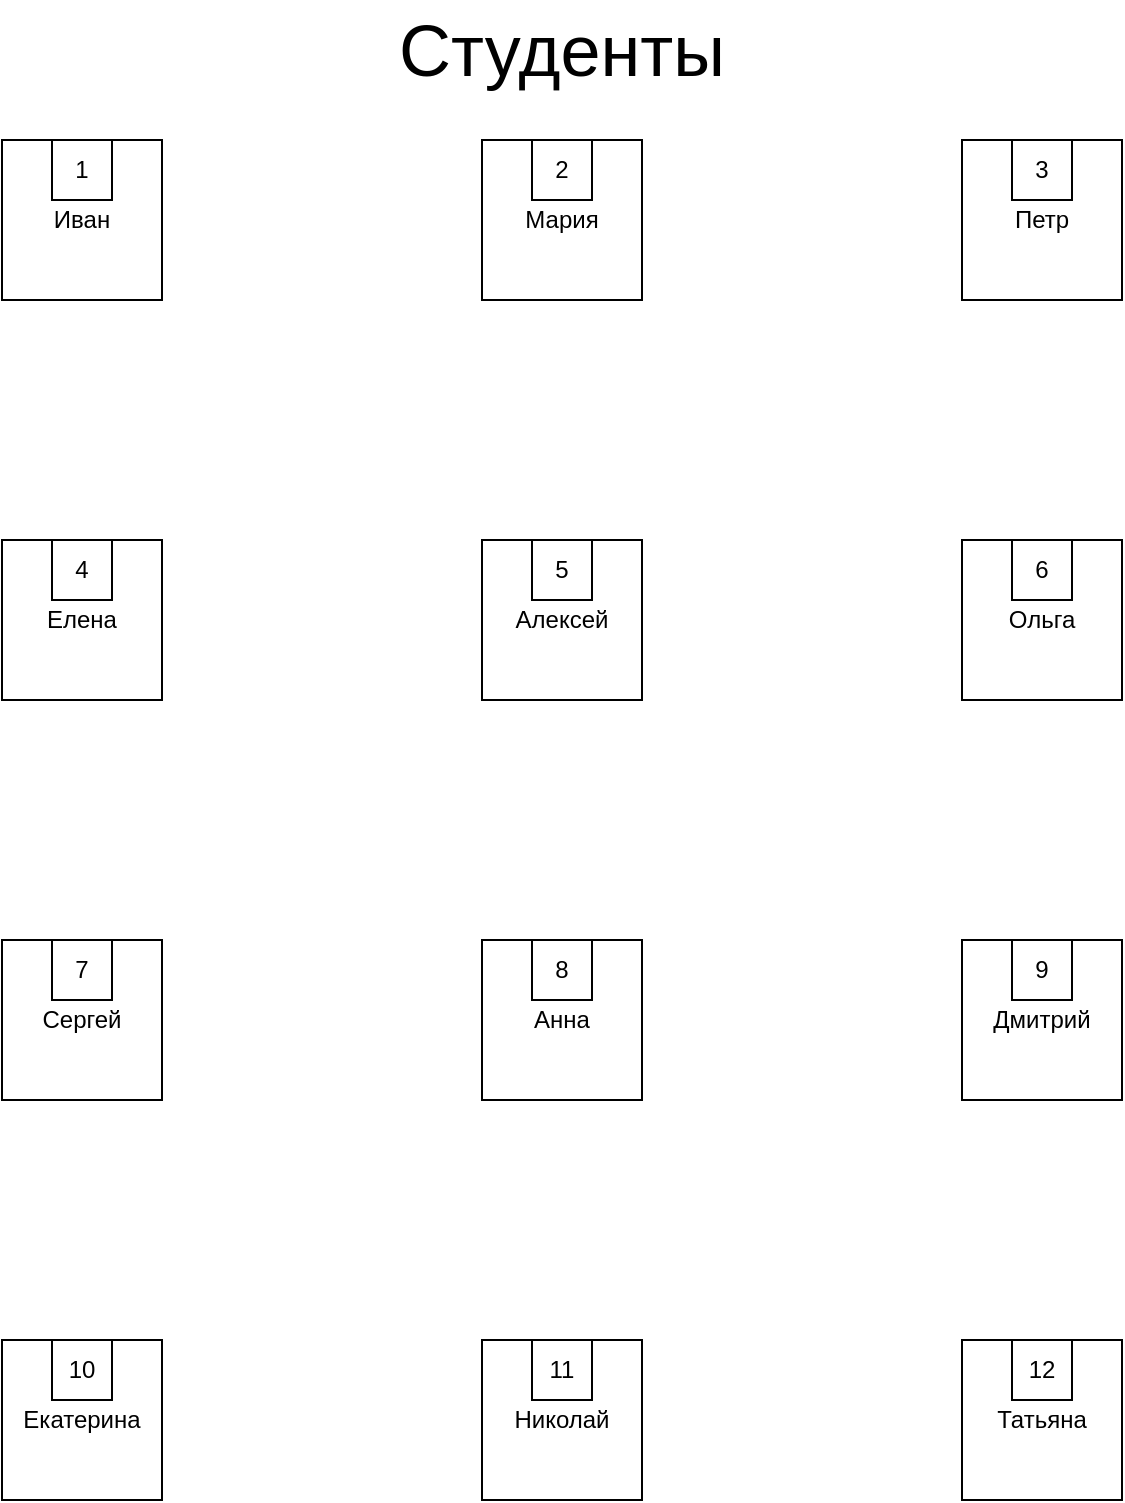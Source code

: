 <mxfile version="27.0.3" pages="6">
  <diagram id="7b_kla7wO2PQfzYIgrWf" name="Студенты">
    <mxGraphModel dx="1248" dy="1390" grid="1" gridSize="10" guides="1" tooltips="1" connect="1" arrows="1" fold="1" page="1" pageScale="1" pageWidth="827" pageHeight="1169" math="0" shadow="0">
      <root>
        <mxCell id="0" />
        <mxCell id="1" parent="0" />
        <mxCell id="vzSeecz1Ar5e1mis8vMb-1" value="&lt;font style=&quot;font-size: 36px;&quot;&gt;Студенты&lt;/font&gt;" style="text;strokeColor=none;align=center;fillColor=none;html=1;verticalAlign=middle;whiteSpace=wrap;rounded=0;" vertex="1" parent="1">
          <mxGeometry x="334" y="209" width="160" height="50" as="geometry" />
        </mxCell>
        <mxCell id="vzSeecz1Ar5e1mis8vMb-2" value="" style="group" vertex="1" connectable="0" parent="1">
          <mxGeometry x="134" y="279" width="80" height="80" as="geometry" />
        </mxCell>
        <mxCell id="vzSeecz1Ar5e1mis8vMb-3" value="Иван" style="rounded=0;whiteSpace=wrap;html=1;" vertex="1" parent="vzSeecz1Ar5e1mis8vMb-2">
          <mxGeometry width="80" height="80" as="geometry" />
        </mxCell>
        <mxCell id="vzSeecz1Ar5e1mis8vMb-4" value="1" style="rounded=0;whiteSpace=wrap;html=1;" vertex="1" parent="vzSeecz1Ar5e1mis8vMb-2">
          <mxGeometry x="25" width="30" height="30" as="geometry" />
        </mxCell>
        <mxCell id="vzSeecz1Ar5e1mis8vMb-5" value="" style="group" vertex="1" connectable="0" parent="1">
          <mxGeometry x="374" y="279" width="80" height="80" as="geometry" />
        </mxCell>
        <mxCell id="vzSeecz1Ar5e1mis8vMb-6" value="Мария" style="rounded=0;whiteSpace=wrap;html=1;" vertex="1" parent="vzSeecz1Ar5e1mis8vMb-5">
          <mxGeometry width="80" height="80" as="geometry" />
        </mxCell>
        <mxCell id="vzSeecz1Ar5e1mis8vMb-7" value="2" style="rounded=0;whiteSpace=wrap;html=1;" vertex="1" parent="vzSeecz1Ar5e1mis8vMb-5">
          <mxGeometry x="25" width="30" height="30" as="geometry" />
        </mxCell>
        <mxCell id="vzSeecz1Ar5e1mis8vMb-8" value="" style="group" vertex="1" connectable="0" parent="1">
          <mxGeometry x="614" y="279" width="80" height="80" as="geometry" />
        </mxCell>
        <mxCell id="vzSeecz1Ar5e1mis8vMb-9" value="Петр" style="rounded=0;whiteSpace=wrap;html=1;" vertex="1" parent="vzSeecz1Ar5e1mis8vMb-8">
          <mxGeometry width="80" height="80" as="geometry" />
        </mxCell>
        <mxCell id="vzSeecz1Ar5e1mis8vMb-10" value="3" style="rounded=0;whiteSpace=wrap;html=1;" vertex="1" parent="vzSeecz1Ar5e1mis8vMb-8">
          <mxGeometry x="25" width="30" height="30" as="geometry" />
        </mxCell>
        <mxCell id="vzSeecz1Ar5e1mis8vMb-11" value="" style="group" vertex="1" connectable="0" parent="1">
          <mxGeometry x="134" y="479" width="80" height="80" as="geometry" />
        </mxCell>
        <mxCell id="vzSeecz1Ar5e1mis8vMb-12" value="Елена" style="rounded=0;whiteSpace=wrap;html=1;" vertex="1" parent="vzSeecz1Ar5e1mis8vMb-11">
          <mxGeometry width="80" height="80" as="geometry" />
        </mxCell>
        <mxCell id="vzSeecz1Ar5e1mis8vMb-13" value="4" style="rounded=0;whiteSpace=wrap;html=1;" vertex="1" parent="vzSeecz1Ar5e1mis8vMb-11">
          <mxGeometry x="25" width="30" height="30" as="geometry" />
        </mxCell>
        <mxCell id="vzSeecz1Ar5e1mis8vMb-14" value="" style="group" vertex="1" connectable="0" parent="1">
          <mxGeometry x="374" y="479" width="80" height="80" as="geometry" />
        </mxCell>
        <mxCell id="vzSeecz1Ar5e1mis8vMb-15" value="Алексей" style="rounded=0;whiteSpace=wrap;html=1;" vertex="1" parent="vzSeecz1Ar5e1mis8vMb-14">
          <mxGeometry width="80" height="80" as="geometry" />
        </mxCell>
        <mxCell id="vzSeecz1Ar5e1mis8vMb-16" value="5" style="rounded=0;whiteSpace=wrap;html=1;" vertex="1" parent="vzSeecz1Ar5e1mis8vMb-14">
          <mxGeometry x="25" width="30" height="30" as="geometry" />
        </mxCell>
        <mxCell id="vzSeecz1Ar5e1mis8vMb-17" value="" style="group" vertex="1" connectable="0" parent="1">
          <mxGeometry x="614" y="479" width="80" height="80" as="geometry" />
        </mxCell>
        <mxCell id="vzSeecz1Ar5e1mis8vMb-18" value="Ольга" style="rounded=0;whiteSpace=wrap;html=1;" vertex="1" parent="vzSeecz1Ar5e1mis8vMb-17">
          <mxGeometry width="80" height="80" as="geometry" />
        </mxCell>
        <mxCell id="vzSeecz1Ar5e1mis8vMb-19" value="6" style="rounded=0;whiteSpace=wrap;html=1;" vertex="1" parent="vzSeecz1Ar5e1mis8vMb-17">
          <mxGeometry x="25" width="30" height="30" as="geometry" />
        </mxCell>
        <mxCell id="vzSeecz1Ar5e1mis8vMb-20" value="" style="group" vertex="1" connectable="0" parent="1">
          <mxGeometry x="134" y="679" width="80" height="80" as="geometry" />
        </mxCell>
        <mxCell id="vzSeecz1Ar5e1mis8vMb-21" value="Сергей" style="rounded=0;whiteSpace=wrap;html=1;" vertex="1" parent="vzSeecz1Ar5e1mis8vMb-20">
          <mxGeometry width="80" height="80" as="geometry" />
        </mxCell>
        <mxCell id="vzSeecz1Ar5e1mis8vMb-22" value="7" style="rounded=0;whiteSpace=wrap;html=1;" vertex="1" parent="vzSeecz1Ar5e1mis8vMb-20">
          <mxGeometry x="25" width="30" height="30" as="geometry" />
        </mxCell>
        <mxCell id="vzSeecz1Ar5e1mis8vMb-23" value="" style="group" vertex="1" connectable="0" parent="1">
          <mxGeometry x="374" y="679" width="80" height="80" as="geometry" />
        </mxCell>
        <mxCell id="vzSeecz1Ar5e1mis8vMb-24" value="Анна" style="rounded=0;whiteSpace=wrap;html=1;" vertex="1" parent="vzSeecz1Ar5e1mis8vMb-23">
          <mxGeometry width="80" height="80" as="geometry" />
        </mxCell>
        <mxCell id="vzSeecz1Ar5e1mis8vMb-25" value="8" style="rounded=0;whiteSpace=wrap;html=1;" vertex="1" parent="vzSeecz1Ar5e1mis8vMb-23">
          <mxGeometry x="25" width="30" height="30" as="geometry" />
        </mxCell>
        <mxCell id="vzSeecz1Ar5e1mis8vMb-26" value="" style="group" vertex="1" connectable="0" parent="1">
          <mxGeometry x="614" y="679" width="80" height="80" as="geometry" />
        </mxCell>
        <mxCell id="vzSeecz1Ar5e1mis8vMb-27" value="Дмитрий" style="rounded=0;whiteSpace=wrap;html=1;" vertex="1" parent="vzSeecz1Ar5e1mis8vMb-26">
          <mxGeometry width="80" height="80" as="geometry" />
        </mxCell>
        <mxCell id="vzSeecz1Ar5e1mis8vMb-28" value="9" style="rounded=0;whiteSpace=wrap;html=1;" vertex="1" parent="vzSeecz1Ar5e1mis8vMb-26">
          <mxGeometry x="25" width="30" height="30" as="geometry" />
        </mxCell>
        <mxCell id="vzSeecz1Ar5e1mis8vMb-29" value="" style="group" vertex="1" connectable="0" parent="1">
          <mxGeometry x="134" y="879" width="80" height="80" as="geometry" />
        </mxCell>
        <mxCell id="vzSeecz1Ar5e1mis8vMb-30" value="Екатерина" style="rounded=0;whiteSpace=wrap;html=1;" vertex="1" parent="vzSeecz1Ar5e1mis8vMb-29">
          <mxGeometry width="80" height="80" as="geometry" />
        </mxCell>
        <mxCell id="vzSeecz1Ar5e1mis8vMb-31" value="10" style="rounded=0;whiteSpace=wrap;html=1;" vertex="1" parent="vzSeecz1Ar5e1mis8vMb-29">
          <mxGeometry x="25" width="30" height="30" as="geometry" />
        </mxCell>
        <mxCell id="vzSeecz1Ar5e1mis8vMb-32" value="11" style="group" vertex="1" connectable="0" parent="1">
          <mxGeometry x="374" y="879" width="80" height="80" as="geometry" />
        </mxCell>
        <mxCell id="vzSeecz1Ar5e1mis8vMb-33" value="Николай" style="rounded=0;whiteSpace=wrap;html=1;" vertex="1" parent="vzSeecz1Ar5e1mis8vMb-32">
          <mxGeometry width="80" height="80" as="geometry" />
        </mxCell>
        <mxCell id="vzSeecz1Ar5e1mis8vMb-34" value="11" style="rounded=0;whiteSpace=wrap;html=1;" vertex="1" parent="vzSeecz1Ar5e1mis8vMb-32">
          <mxGeometry x="25" width="30" height="30" as="geometry" />
        </mxCell>
        <mxCell id="vzSeecz1Ar5e1mis8vMb-35" value="" style="group" vertex="1" connectable="0" parent="1">
          <mxGeometry x="614" y="879" width="80" height="80" as="geometry" />
        </mxCell>
        <mxCell id="vzSeecz1Ar5e1mis8vMb-36" value="Татьяна" style="rounded=0;whiteSpace=wrap;html=1;" vertex="1" parent="vzSeecz1Ar5e1mis8vMb-35">
          <mxGeometry width="80" height="80" as="geometry" />
        </mxCell>
        <mxCell id="vzSeecz1Ar5e1mis8vMb-37" value="12" style="rounded=0;whiteSpace=wrap;html=1;" vertex="1" parent="vzSeecz1Ar5e1mis8vMb-35">
          <mxGeometry x="25" width="30" height="30" as="geometry" />
        </mxCell>
      </root>
    </mxGraphModel>
  </diagram>
  <diagram name="Города" id="PxEviOXGZJoFk7K1pw8l">
    <mxGraphModel dx="1114" dy="490" grid="1" gridSize="10" guides="1" tooltips="1" connect="1" arrows="1" fold="1" page="1" pageScale="1" pageWidth="827" pageHeight="1169" math="0" shadow="0">
      <root>
        <mxCell id="0" />
        <mxCell id="1" parent="0" />
        <mxCell id="o5_6vQrAythV9tvta0Or-1" value="Минск" style="ellipse;whiteSpace=wrap;html=1;aspect=fixed;" vertex="1" parent="1">
          <mxGeometry x="219.5" y="100" width="80" height="80" as="geometry" />
        </mxCell>
        <mxCell id="o5_6vQrAythV9tvta0Or-2" value="1" style="ellipse;whiteSpace=wrap;html=1;aspect=fixed;" vertex="1" parent="1">
          <mxGeometry x="244.5" y="100" width="30" height="30" as="geometry" />
        </mxCell>
        <mxCell id="o5_6vQrAythV9tvta0Or-5" value="Гомель" style="ellipse;whiteSpace=wrap;html=1;aspect=fixed;" vertex="1" parent="1">
          <mxGeometry x="528.5" y="100" width="80" height="80" as="geometry" />
        </mxCell>
        <mxCell id="o5_6vQrAythV9tvta0Or-6" value="2" style="ellipse;whiteSpace=wrap;html=1;aspect=fixed;" vertex="1" parent="1">
          <mxGeometry x="553.5" y="100" width="30" height="30" as="geometry" />
        </mxCell>
        <mxCell id="o5_6vQrAythV9tvta0Or-7" value="Могилев" style="ellipse;whiteSpace=wrap;html=1;aspect=fixed;" vertex="1" parent="1">
          <mxGeometry x="219.5" y="230" width="80" height="80" as="geometry" />
        </mxCell>
        <mxCell id="o5_6vQrAythV9tvta0Or-8" value="3" style="ellipse;whiteSpace=wrap;html=1;aspect=fixed;" vertex="1" parent="1">
          <mxGeometry x="244.5" y="230" width="30" height="30" as="geometry" />
        </mxCell>
        <mxCell id="o5_6vQrAythV9tvta0Or-9" value="Витебск" style="ellipse;whiteSpace=wrap;html=1;aspect=fixed;" vertex="1" parent="1">
          <mxGeometry x="528.5" y="230" width="80" height="80" as="geometry" />
        </mxCell>
        <mxCell id="o5_6vQrAythV9tvta0Or-10" value="4" style="ellipse;whiteSpace=wrap;html=1;aspect=fixed;" vertex="1" parent="1">
          <mxGeometry x="553.5" y="230" width="30" height="30" as="geometry" />
        </mxCell>
        <mxCell id="o5_6vQrAythV9tvta0Or-11" value="Гродно" style="ellipse;whiteSpace=wrap;html=1;aspect=fixed;" vertex="1" parent="1">
          <mxGeometry x="219.5" y="360" width="80" height="80" as="geometry" />
        </mxCell>
        <mxCell id="o5_6vQrAythV9tvta0Or-12" value="5" style="ellipse;whiteSpace=wrap;html=1;aspect=fixed;" vertex="1" parent="1">
          <mxGeometry x="244.5" y="360" width="30" height="30" as="geometry" />
        </mxCell>
        <mxCell id="o5_6vQrAythV9tvta0Or-13" value="Брест" style="ellipse;whiteSpace=wrap;html=1;aspect=fixed;" vertex="1" parent="1">
          <mxGeometry x="528.5" y="360" width="80" height="80" as="geometry" />
        </mxCell>
        <mxCell id="o5_6vQrAythV9tvta0Or-14" value="6" style="ellipse;whiteSpace=wrap;html=1;aspect=fixed;" vertex="1" parent="1">
          <mxGeometry x="553.5" y="360" width="30" height="30" as="geometry" />
        </mxCell>
        <mxCell id="o5_6vQrAythV9tvta0Or-15" value="Барановичи" style="ellipse;whiteSpace=wrap;html=1;aspect=fixed;" vertex="1" parent="1">
          <mxGeometry x="219.5" y="490" width="80" height="80" as="geometry" />
        </mxCell>
        <mxCell id="o5_6vQrAythV9tvta0Or-16" value="7" style="ellipse;whiteSpace=wrap;html=1;aspect=fixed;" vertex="1" parent="1">
          <mxGeometry x="244.5" y="490" width="30" height="30" as="geometry" />
        </mxCell>
        <mxCell id="o5_6vQrAythV9tvta0Or-17" value="Бобруйск" style="ellipse;whiteSpace=wrap;html=1;aspect=fixed;" vertex="1" parent="1">
          <mxGeometry x="528.5" y="490" width="80" height="80" as="geometry" />
        </mxCell>
        <mxCell id="o5_6vQrAythV9tvta0Or-18" value="8" style="ellipse;whiteSpace=wrap;html=1;aspect=fixed;" vertex="1" parent="1">
          <mxGeometry x="553.5" y="490" width="30" height="30" as="geometry" />
        </mxCell>
        <mxCell id="o5_6vQrAythV9tvta0Or-19" value="Пинск" style="ellipse;whiteSpace=wrap;html=1;aspect=fixed;" vertex="1" parent="1">
          <mxGeometry x="219.5" y="630" width="80" height="80" as="geometry" />
        </mxCell>
        <mxCell id="o5_6vQrAythV9tvta0Or-20" value="9" style="ellipse;whiteSpace=wrap;html=1;aspect=fixed;" vertex="1" parent="1">
          <mxGeometry x="244.5" y="630" width="30" height="30" as="geometry" />
        </mxCell>
        <mxCell id="o5_6vQrAythV9tvta0Or-21" value="Орша" style="ellipse;whiteSpace=wrap;html=1;aspect=fixed;" vertex="1" parent="1">
          <mxGeometry x="528.5" y="630" width="80" height="80" as="geometry" />
        </mxCell>
        <mxCell id="o5_6vQrAythV9tvta0Or-22" value="10" style="ellipse;whiteSpace=wrap;html=1;aspect=fixed;" vertex="1" parent="1">
          <mxGeometry x="553.5" y="630" width="30" height="30" as="geometry" />
        </mxCell>
        <mxCell id="ZEuHYxl8VfueqKFQU_xH-1" value="&lt;font style=&quot;font-size: 36px;&quot;&gt;Города&lt;/font&gt;" style="text;strokeColor=none;align=center;fillColor=none;html=1;verticalAlign=middle;whiteSpace=wrap;rounded=0;" vertex="1" parent="1">
          <mxGeometry x="334" y="10" width="160" height="50" as="geometry" />
        </mxCell>
      </root>
    </mxGraphModel>
  </diagram>
  <diagram name="Университеты" id="8SscUIFQqf_C_lfXZ3_A">
    <mxGraphModel dx="1830" dy="804" grid="1" gridSize="10" guides="1" tooltips="1" connect="1" arrows="1" fold="1" page="1" pageScale="1" pageWidth="827" pageHeight="1169" math="0" shadow="0">
      <root>
        <mxCell id="0" />
        <mxCell id="1" parent="0" />
        <mxCell id="VmDDtyIWwFBllBWwRi1s-1" value="&lt;font style=&quot;font-size: 36px;&quot;&gt;Университеты&lt;/font&gt;" style="text;strokeColor=none;align=center;fillColor=none;html=1;verticalAlign=middle;whiteSpace=wrap;rounded=0;" vertex="1" parent="1">
          <mxGeometry x="291" y="10" width="246" height="50" as="geometry" />
        </mxCell>
        <mxCell id="VmDDtyIWwFBllBWwRi1s-2" value="МГУ" style="rhombus;whiteSpace=wrap;html=1;" vertex="1" parent="1">
          <mxGeometry x="184" y="80" width="100" height="100" as="geometry" />
        </mxCell>
        <mxCell id="UyHP1tFah2UVkeHtg9nt-1" value="1" style="rhombus;whiteSpace=wrap;html=1;" vertex="1" parent="1">
          <mxGeometry x="214" y="80" width="40" height="40" as="geometry" />
        </mxCell>
        <mxCell id="UyHP1tFah2UVkeHtg9nt-2" value="СПБГУ" style="rhombus;whiteSpace=wrap;html=1;" vertex="1" parent="1">
          <mxGeometry x="544" y="80" width="100" height="100" as="geometry" />
        </mxCell>
        <mxCell id="UyHP1tFah2UVkeHtg9nt-3" value="2" style="rhombus;whiteSpace=wrap;html=1;" vertex="1" parent="1">
          <mxGeometry x="574" y="80" width="40" height="40" as="geometry" />
        </mxCell>
        <mxCell id="UyHP1tFah2UVkeHtg9nt-4" value="НГУ" style="rhombus;whiteSpace=wrap;html=1;" vertex="1" parent="1">
          <mxGeometry x="184" y="270" width="100" height="100" as="geometry" />
        </mxCell>
        <mxCell id="UyHP1tFah2UVkeHtg9nt-5" value="3" style="rhombus;whiteSpace=wrap;html=1;" vertex="1" parent="1">
          <mxGeometry x="214" y="270" width="40" height="40" as="geometry" />
        </mxCell>
        <mxCell id="UyHP1tFah2UVkeHtg9nt-6" value="МФТИ" style="rhombus;whiteSpace=wrap;html=1;" vertex="1" parent="1">
          <mxGeometry x="544" y="270" width="100" height="100" as="geometry" />
        </mxCell>
        <mxCell id="UyHP1tFah2UVkeHtg9nt-7" value="4" style="rhombus;whiteSpace=wrap;html=1;" vertex="1" parent="1">
          <mxGeometry x="574" y="270" width="40" height="40" as="geometry" />
        </mxCell>
        <mxCell id="UyHP1tFah2UVkeHtg9nt-8" value="ВШЭ" style="rhombus;whiteSpace=wrap;html=1;" vertex="1" parent="1">
          <mxGeometry x="184" y="450" width="100" height="100" as="geometry" />
        </mxCell>
        <mxCell id="UyHP1tFah2UVkeHtg9nt-9" value="5" style="rhombus;whiteSpace=wrap;html=1;" vertex="1" parent="1">
          <mxGeometry x="214" y="450" width="40" height="40" as="geometry" />
        </mxCell>
        <mxCell id="UyHP1tFah2UVkeHtg9nt-10" value="Кембридж" style="rhombus;whiteSpace=wrap;html=1;" vertex="1" parent="1">
          <mxGeometry x="544" y="450" width="100" height="100" as="geometry" />
        </mxCell>
        <mxCell id="UyHP1tFah2UVkeHtg9nt-11" value="6" style="rhombus;whiteSpace=wrap;html=1;" vertex="1" parent="1">
          <mxGeometry x="574" y="450" width="40" height="40" as="geometry" />
        </mxCell>
        <mxCell id="UyHP1tFah2UVkeHtg9nt-12" value="Сорбонна" style="rhombus;whiteSpace=wrap;html=1;" vertex="1" parent="1">
          <mxGeometry x="184" y="630" width="100" height="100" as="geometry" />
        </mxCell>
        <mxCell id="UyHP1tFah2UVkeHtg9nt-13" value="7" style="rhombus;whiteSpace=wrap;html=1;" vertex="1" parent="1">
          <mxGeometry x="214" y="630" width="40" height="40" as="geometry" />
        </mxCell>
        <mxCell id="UyHP1tFah2UVkeHtg9nt-14" value="MIT" style="rhombus;whiteSpace=wrap;html=1;" vertex="1" parent="1">
          <mxGeometry x="544" y="630" width="100" height="100" as="geometry" />
        </mxCell>
        <mxCell id="UyHP1tFah2UVkeHtg9nt-15" value="8" style="rhombus;whiteSpace=wrap;html=1;" vertex="1" parent="1">
          <mxGeometry x="574" y="630" width="40" height="40" as="geometry" />
        </mxCell>
        <mxCell id="UyHP1tFah2UVkeHtg9nt-16" value="Токийский университет" style="rhombus;whiteSpace=wrap;html=1;" vertex="1" parent="1">
          <mxGeometry x="184" y="790" width="100" height="100" as="geometry" />
        </mxCell>
        <mxCell id="UyHP1tFah2UVkeHtg9nt-17" value="9" style="rhombus;whiteSpace=wrap;html=1;" vertex="1" parent="1">
          <mxGeometry x="214" y="790" width="40" height="40" as="geometry" />
        </mxCell>
        <mxCell id="UyHP1tFah2UVkeHtg9nt-18" value="Карлов университет" style="rhombus;whiteSpace=wrap;html=1;" vertex="1" parent="1">
          <mxGeometry x="544" y="790" width="100" height="100" as="geometry" />
        </mxCell>
        <mxCell id="UyHP1tFah2UVkeHtg9nt-19" value="10" style="rhombus;whiteSpace=wrap;html=1;" vertex="1" parent="1">
          <mxGeometry x="574" y="790" width="40" height="40" as="geometry" />
        </mxCell>
      </root>
    </mxGraphModel>
  </diagram>
  <diagram name="Живут в" id="I92H8vDxi4nCC0m_x5h4">
    <mxGraphModel dx="907" dy="1011" grid="1" gridSize="10" guides="1" tooltips="1" connect="1" arrows="1" fold="1" page="1" pageScale="1" pageWidth="827" pageHeight="1169" math="0" shadow="0">
      <root>
        <mxCell id="0" />
        <mxCell id="1" parent="0" />
        <mxCell id="Rkk-E4TsootRXtasKS_t-1" value="&lt;font style=&quot;font-size: 36px;&quot;&gt;Живут в&lt;/font&gt;" style="text;strokeColor=none;align=center;fillColor=none;html=1;verticalAlign=middle;whiteSpace=wrap;rounded=0;" vertex="1" parent="1">
          <mxGeometry x="334" y="10" width="160" height="50" as="geometry" />
        </mxCell>
        <mxCell id="RP88UEFLuMaljY-KN0f8-1" value="" style="group" vertex="1" connectable="0" parent="1">
          <mxGeometry x="119" y="100" width="80" height="80" as="geometry" />
        </mxCell>
        <mxCell id="RP88UEFLuMaljY-KN0f8-2" value="Иван" style="rounded=0;whiteSpace=wrap;html=1;" vertex="1" parent="RP88UEFLuMaljY-KN0f8-1">
          <mxGeometry width="80" height="80" as="geometry" />
        </mxCell>
        <mxCell id="RP88UEFLuMaljY-KN0f8-3" value="1" style="rounded=0;whiteSpace=wrap;html=1;" vertex="1" parent="RP88UEFLuMaljY-KN0f8-1">
          <mxGeometry x="25" width="30" height="30" as="geometry" />
        </mxCell>
        <mxCell id="RP88UEFLuMaljY-KN0f8-4" value="" style="group" vertex="1" connectable="0" parent="1">
          <mxGeometry x="453" y="100" width="80" height="80" as="geometry" />
        </mxCell>
        <mxCell id="RP88UEFLuMaljY-KN0f8-5" value="Мария" style="rounded=0;whiteSpace=wrap;html=1;" vertex="1" parent="RP88UEFLuMaljY-KN0f8-4">
          <mxGeometry width="80" height="80" as="geometry" />
        </mxCell>
        <mxCell id="RP88UEFLuMaljY-KN0f8-6" value="2" style="rounded=0;whiteSpace=wrap;html=1;" vertex="1" parent="RP88UEFLuMaljY-KN0f8-4">
          <mxGeometry x="25" width="30" height="30" as="geometry" />
        </mxCell>
        <mxCell id="RP88UEFLuMaljY-KN0f8-10" value="" style="group" vertex="1" connectable="0" parent="1">
          <mxGeometry x="119" y="390" width="80" height="80" as="geometry" />
        </mxCell>
        <mxCell id="RP88UEFLuMaljY-KN0f8-11" value="Елена" style="rounded=0;whiteSpace=wrap;html=1;" vertex="1" parent="RP88UEFLuMaljY-KN0f8-10">
          <mxGeometry width="80" height="80" as="geometry" />
        </mxCell>
        <mxCell id="RP88UEFLuMaljY-KN0f8-12" value="4" style="rounded=0;whiteSpace=wrap;html=1;" vertex="1" parent="RP88UEFLuMaljY-KN0f8-10">
          <mxGeometry x="25" width="30" height="30" as="geometry" />
        </mxCell>
        <mxCell id="RP88UEFLuMaljY-KN0f8-13" value="" style="group" vertex="1" connectable="0" parent="1">
          <mxGeometry x="119" y="870" width="80" height="80" as="geometry" />
        </mxCell>
        <mxCell id="RP88UEFLuMaljY-KN0f8-14" value="Алексей" style="rounded=0;whiteSpace=wrap;html=1;" vertex="1" parent="RP88UEFLuMaljY-KN0f8-13">
          <mxGeometry width="80" height="80" as="geometry" />
        </mxCell>
        <mxCell id="RP88UEFLuMaljY-KN0f8-15" value="5" style="rounded=0;whiteSpace=wrap;html=1;" vertex="1" parent="RP88UEFLuMaljY-KN0f8-13">
          <mxGeometry x="25" width="30" height="30" as="geometry" />
        </mxCell>
        <mxCell id="RP88UEFLuMaljY-KN0f8-16" value="" style="group" vertex="1" connectable="0" parent="1">
          <mxGeometry x="453" y="720" width="80" height="80" as="geometry" />
        </mxCell>
        <mxCell id="RP88UEFLuMaljY-KN0f8-17" value="Ольга" style="rounded=0;whiteSpace=wrap;html=1;" vertex="1" parent="RP88UEFLuMaljY-KN0f8-16">
          <mxGeometry width="80" height="80" as="geometry" />
        </mxCell>
        <mxCell id="RP88UEFLuMaljY-KN0f8-18" value="6" style="rounded=0;whiteSpace=wrap;html=1;" vertex="1" parent="RP88UEFLuMaljY-KN0f8-16">
          <mxGeometry x="25" width="30" height="30" as="geometry" />
        </mxCell>
        <mxCell id="RP88UEFLuMaljY-KN0f8-19" value="" style="group" vertex="1" connectable="0" parent="1">
          <mxGeometry x="119" y="720" width="80" height="80" as="geometry" />
        </mxCell>
        <mxCell id="RP88UEFLuMaljY-KN0f8-20" value="Сергей" style="rounded=0;whiteSpace=wrap;html=1;" vertex="1" parent="RP88UEFLuMaljY-KN0f8-19">
          <mxGeometry width="80" height="80" as="geometry" />
        </mxCell>
        <mxCell id="RP88UEFLuMaljY-KN0f8-21" value="7" style="rounded=0;whiteSpace=wrap;html=1;" vertex="1" parent="RP88UEFLuMaljY-KN0f8-19">
          <mxGeometry x="25" width="30" height="30" as="geometry" />
        </mxCell>
        <mxCell id="RP88UEFLuMaljY-KN0f8-22" value="" style="group" vertex="1" connectable="0" parent="1">
          <mxGeometry x="453" y="880" width="80" height="80" as="geometry" />
        </mxCell>
        <mxCell id="RP88UEFLuMaljY-KN0f8-23" value="Анна" style="rounded=0;whiteSpace=wrap;html=1;" vertex="1" parent="RP88UEFLuMaljY-KN0f8-22">
          <mxGeometry width="80" height="80" as="geometry" />
        </mxCell>
        <mxCell id="RP88UEFLuMaljY-KN0f8-24" value="8" style="rounded=0;whiteSpace=wrap;html=1;" vertex="1" parent="RP88UEFLuMaljY-KN0f8-22">
          <mxGeometry x="25" width="30" height="30" as="geometry" />
        </mxCell>
        <mxCell id="RP88UEFLuMaljY-KN0f8-25" value="" style="group" vertex="1" connectable="0" parent="1">
          <mxGeometry x="119" y="230" width="80" height="80" as="geometry" />
        </mxCell>
        <mxCell id="RP88UEFLuMaljY-KN0f8-26" value="Дмитрий" style="rounded=0;whiteSpace=wrap;html=1;" vertex="1" parent="RP88UEFLuMaljY-KN0f8-25">
          <mxGeometry width="80" height="80" as="geometry" />
        </mxCell>
        <mxCell id="RP88UEFLuMaljY-KN0f8-27" value="9" style="rounded=0;whiteSpace=wrap;html=1;" vertex="1" parent="RP88UEFLuMaljY-KN0f8-25">
          <mxGeometry x="25" width="30" height="30" as="geometry" />
        </mxCell>
        <mxCell id="RP88UEFLuMaljY-KN0f8-28" value="" style="group" vertex="1" connectable="0" parent="1">
          <mxGeometry x="453" y="230" width="80" height="80" as="geometry" />
        </mxCell>
        <mxCell id="RP88UEFLuMaljY-KN0f8-29" value="Екатерина" style="rounded=0;whiteSpace=wrap;html=1;" vertex="1" parent="RP88UEFLuMaljY-KN0f8-28">
          <mxGeometry width="80" height="80" as="geometry" />
        </mxCell>
        <mxCell id="RP88UEFLuMaljY-KN0f8-30" value="10" style="rounded=0;whiteSpace=wrap;html=1;" vertex="1" parent="RP88UEFLuMaljY-KN0f8-28">
          <mxGeometry x="25" width="30" height="30" as="geometry" />
        </mxCell>
        <mxCell id="RP88UEFLuMaljY-KN0f8-31" value="11" style="group" vertex="1" connectable="0" parent="1">
          <mxGeometry x="449" y="540" width="80" height="80" as="geometry" />
        </mxCell>
        <mxCell id="RP88UEFLuMaljY-KN0f8-32" value="Николай" style="rounded=0;whiteSpace=wrap;html=1;" vertex="1" parent="RP88UEFLuMaljY-KN0f8-31">
          <mxGeometry width="80" height="80" as="geometry" />
        </mxCell>
        <mxCell id="RP88UEFLuMaljY-KN0f8-33" value="11" style="rounded=0;whiteSpace=wrap;html=1;" vertex="1" parent="RP88UEFLuMaljY-KN0f8-31">
          <mxGeometry x="25" width="30" height="30" as="geometry" />
        </mxCell>
        <mxCell id="RP88UEFLuMaljY-KN0f8-34" value="" style="group" vertex="1" connectable="0" parent="1">
          <mxGeometry x="119" y="540" width="80" height="80" as="geometry" />
        </mxCell>
        <mxCell id="RP88UEFLuMaljY-KN0f8-35" value="Татьяна" style="rounded=0;whiteSpace=wrap;html=1;" vertex="1" parent="RP88UEFLuMaljY-KN0f8-34">
          <mxGeometry width="80" height="80" as="geometry" />
        </mxCell>
        <mxCell id="RP88UEFLuMaljY-KN0f8-36" value="12" style="rounded=0;whiteSpace=wrap;html=1;" vertex="1" parent="RP88UEFLuMaljY-KN0f8-34">
          <mxGeometry x="25" width="30" height="30" as="geometry" />
        </mxCell>
        <mxCell id="5DyHVPXjDIme9NVoxfYp-1" value="Гродно" style="ellipse;whiteSpace=wrap;html=1;aspect=fixed;" vertex="1" parent="1">
          <mxGeometry x="288.5" y="870" width="80" height="80" as="geometry" />
        </mxCell>
        <mxCell id="5DyHVPXjDIme9NVoxfYp-2" value="5" style="ellipse;whiteSpace=wrap;html=1;aspect=fixed;" vertex="1" parent="1">
          <mxGeometry x="313.5" y="870" width="30" height="30" as="geometry" />
        </mxCell>
        <mxCell id="JSeKonUq9V34Ha29tydK-1" value="Минск" style="ellipse;whiteSpace=wrap;html=1;aspect=fixed;" vertex="1" parent="1">
          <mxGeometry x="309" y="150" width="80" height="80" as="geometry" />
        </mxCell>
        <mxCell id="JSeKonUq9V34Ha29tydK-2" value="1" style="ellipse;whiteSpace=wrap;html=1;aspect=fixed;" vertex="1" parent="1">
          <mxGeometry x="334" y="150" width="30" height="30" as="geometry" />
        </mxCell>
        <mxCell id="eNoyfIyWW3z9cFKnbv4D-1" value="Бобруйск" style="ellipse;whiteSpace=wrap;html=1;aspect=fixed;" vertex="1" parent="1">
          <mxGeometry x="613" y="880" width="80" height="80" as="geometry" />
        </mxCell>
        <mxCell id="eNoyfIyWW3z9cFKnbv4D-2" value="8" style="ellipse;whiteSpace=wrap;html=1;aspect=fixed;" vertex="1" parent="1">
          <mxGeometry x="638" y="880" width="30" height="30" as="geometry" />
        </mxCell>
        <mxCell id="eNoyfIyWW3z9cFKnbv4D-3" value="" style="group" vertex="1" connectable="0" parent="1">
          <mxGeometry x="449" y="390" width="80" height="80" as="geometry" />
        </mxCell>
        <mxCell id="eNoyfIyWW3z9cFKnbv4D-4" value="Петр" style="rounded=0;whiteSpace=wrap;html=1;" vertex="1" parent="eNoyfIyWW3z9cFKnbv4D-3">
          <mxGeometry width="80" height="80" as="geometry" />
        </mxCell>
        <mxCell id="eNoyfIyWW3z9cFKnbv4D-5" value="3" style="rounded=0;whiteSpace=wrap;html=1;" vertex="1" parent="eNoyfIyWW3z9cFKnbv4D-3">
          <mxGeometry x="25" width="30" height="30" as="geometry" />
        </mxCell>
        <mxCell id="OI3RYLxqJj3-6W6xs5ww-1" value="Могилев" style="ellipse;whiteSpace=wrap;html=1;aspect=fixed;" vertex="1" parent="1">
          <mxGeometry x="613" y="460" width="80" height="80" as="geometry" />
        </mxCell>
        <mxCell id="OI3RYLxqJj3-6W6xs5ww-2" value="3" style="ellipse;whiteSpace=wrap;html=1;aspect=fixed;" vertex="1" parent="1">
          <mxGeometry x="638" y="460" width="30" height="30" as="geometry" />
        </mxCell>
        <mxCell id="OI3RYLxqJj3-6W6xs5ww-3" value="" style="endArrow=classic;html=1;rounded=0;entryX=0;entryY=0;entryDx=0;entryDy=0;exitX=1;exitY=0.5;exitDx=0;exitDy=0;" edge="1" parent="1" source="eNoyfIyWW3z9cFKnbv4D-4" target="OI3RYLxqJj3-6W6xs5ww-1">
          <mxGeometry width="50" height="50" relative="1" as="geometry">
            <mxPoint x="489" y="440" as="sourcePoint" />
            <mxPoint x="539" y="390" as="targetPoint" />
          </mxGeometry>
        </mxCell>
        <mxCell id="OI3RYLxqJj3-6W6xs5ww-4" style="edgeStyle=orthogonalEdgeStyle;rounded=0;orthogonalLoop=1;jettySize=auto;html=1;exitX=1;exitY=0.5;exitDx=0;exitDy=0;entryX=0;entryY=0.5;entryDx=0;entryDy=0;" edge="1" parent="1" source="RP88UEFLuMaljY-KN0f8-23" target="eNoyfIyWW3z9cFKnbv4D-1">
          <mxGeometry relative="1" as="geometry" />
        </mxCell>
        <mxCell id="OI3RYLxqJj3-6W6xs5ww-5" value="" style="endArrow=classic;html=1;rounded=0;entryX=0;entryY=1;entryDx=0;entryDy=0;exitX=1;exitY=0.5;exitDx=0;exitDy=0;" edge="1" parent="1" source="RP88UEFLuMaljY-KN0f8-32" target="OI3RYLxqJj3-6W6xs5ww-1">
          <mxGeometry width="50" height="50" relative="1" as="geometry">
            <mxPoint x="489" y="440" as="sourcePoint" />
            <mxPoint x="539" y="390" as="targetPoint" />
          </mxGeometry>
        </mxCell>
        <mxCell id="OI3RYLxqJj3-6W6xs5ww-6" value="" style="endArrow=classic;html=1;rounded=0;entryX=0;entryY=0.5;entryDx=0;entryDy=0;exitX=1;exitY=0.5;exitDx=0;exitDy=0;" edge="1" parent="1" source="RP88UEFLuMaljY-KN0f8-14" target="5DyHVPXjDIme9NVoxfYp-1">
          <mxGeometry width="50" height="50" relative="1" as="geometry">
            <mxPoint x="209" y="1240" as="sourcePoint" />
            <mxPoint x="259" y="1190" as="targetPoint" />
          </mxGeometry>
        </mxCell>
        <mxCell id="OI3RYLxqJj3-6W6xs5ww-7" value="" style="endArrow=classic;html=1;rounded=0;exitX=1;exitY=0.5;exitDx=0;exitDy=0;entryX=0;entryY=0;entryDx=0;entryDy=0;" edge="1" parent="1" source="RP88UEFLuMaljY-KN0f8-2" target="JSeKonUq9V34Ha29tydK-1">
          <mxGeometry width="50" height="50" relative="1" as="geometry">
            <mxPoint x="19" y="260" as="sourcePoint" />
            <mxPoint x="45" y="140" as="targetPoint" />
          </mxGeometry>
        </mxCell>
        <mxCell id="OI3RYLxqJj3-6W6xs5ww-8" value="" style="endArrow=classic;html=1;rounded=0;entryX=0;entryY=1;entryDx=0;entryDy=0;exitX=1;exitY=0.5;exitDx=0;exitDy=0;" edge="1" parent="1" source="RP88UEFLuMaljY-KN0f8-26" target="JSeKonUq9V34Ha29tydK-1">
          <mxGeometry width="50" height="50" relative="1" as="geometry">
            <mxPoint x="35" y="320" as="sourcePoint" />
            <mxPoint x="85" y="270" as="targetPoint" />
          </mxGeometry>
        </mxCell>
        <mxCell id="fkDkSWdnUnZUpuduN58J-1" value="Витебск" style="ellipse;whiteSpace=wrap;html=1;aspect=fixed;" vertex="1" parent="1">
          <mxGeometry x="284" y="460" width="80" height="80" as="geometry" />
        </mxCell>
        <mxCell id="fkDkSWdnUnZUpuduN58J-2" value="4" style="ellipse;whiteSpace=wrap;html=1;aspect=fixed;" vertex="1" parent="1">
          <mxGeometry x="309" y="460" width="30" height="30" as="geometry" />
        </mxCell>
        <mxCell id="fkDkSWdnUnZUpuduN58J-3" value="" style="endArrow=classic;html=1;rounded=0;entryX=0;entryY=0;entryDx=0;entryDy=0;exitX=1;exitY=0.5;exitDx=0;exitDy=0;" edge="1" parent="1" source="RP88UEFLuMaljY-KN0f8-11" target="fkDkSWdnUnZUpuduN58J-1">
          <mxGeometry width="50" height="50" relative="1" as="geometry">
            <mxPoint x="199" y="430" as="sourcePoint" />
            <mxPoint x="249" y="380" as="targetPoint" />
          </mxGeometry>
        </mxCell>
        <mxCell id="fkDkSWdnUnZUpuduN58J-4" value="" style="endArrow=classic;html=1;rounded=0;exitX=1;exitY=0.5;exitDx=0;exitDy=0;entryX=0;entryY=1;entryDx=0;entryDy=0;" edge="1" parent="1" source="RP88UEFLuMaljY-KN0f8-35" target="fkDkSWdnUnZUpuduN58J-1">
          <mxGeometry width="50" height="50" relative="1" as="geometry">
            <mxPoint x="209" y="580" as="sourcePoint" />
            <mxPoint x="259" y="530" as="targetPoint" />
          </mxGeometry>
        </mxCell>
        <mxCell id="AT1zGAFQoMROpLd7xfkU-1" value="Барановичи" style="ellipse;whiteSpace=wrap;html=1;aspect=fixed;" vertex="1" parent="1">
          <mxGeometry x="284" y="720" width="80" height="80" as="geometry" />
        </mxCell>
        <mxCell id="AT1zGAFQoMROpLd7xfkU-2" value="7" style="ellipse;whiteSpace=wrap;html=1;aspect=fixed;" vertex="1" parent="1">
          <mxGeometry x="309" y="720" width="30" height="30" as="geometry" />
        </mxCell>
        <mxCell id="AT1zGAFQoMROpLd7xfkU-3" value="" style="endArrow=classic;html=1;rounded=0;exitX=1;exitY=0.5;exitDx=0;exitDy=0;entryX=0;entryY=0.5;entryDx=0;entryDy=0;" edge="1" parent="1" source="RP88UEFLuMaljY-KN0f8-20" target="AT1zGAFQoMROpLd7xfkU-1">
          <mxGeometry width="50" height="50" relative="1" as="geometry">
            <mxPoint x="209" y="780" as="sourcePoint" />
            <mxPoint x="259" y="730" as="targetPoint" />
          </mxGeometry>
        </mxCell>
        <mxCell id="tDYQl_O1kLY6jTPMVzR8-1" value="Брест" style="ellipse;whiteSpace=wrap;html=1;aspect=fixed;" vertex="1" parent="1">
          <mxGeometry x="613" y="720" width="80" height="80" as="geometry" />
        </mxCell>
        <mxCell id="tDYQl_O1kLY6jTPMVzR8-2" value="6" style="ellipse;whiteSpace=wrap;html=1;aspect=fixed;" vertex="1" parent="1">
          <mxGeometry x="638" y="720" width="30" height="30" as="geometry" />
        </mxCell>
        <mxCell id="tDYQl_O1kLY6jTPMVzR8-3" value="" style="endArrow=classic;html=1;rounded=0;entryX=0;entryY=0.5;entryDx=0;entryDy=0;exitX=1;exitY=0.5;exitDx=0;exitDy=0;" edge="1" parent="1" source="RP88UEFLuMaljY-KN0f8-17" target="tDYQl_O1kLY6jTPMVzR8-1">
          <mxGeometry width="50" height="50" relative="1" as="geometry">
            <mxPoint x="539" y="760" as="sourcePoint" />
            <mxPoint x="589" y="710" as="targetPoint" />
          </mxGeometry>
        </mxCell>
        <mxCell id="GujojjiSgLMRdmIHe3g4-1" value="Гомель" style="ellipse;whiteSpace=wrap;html=1;aspect=fixed;" vertex="1" parent="1">
          <mxGeometry x="613" y="150" width="80" height="80" as="geometry" />
        </mxCell>
        <mxCell id="GujojjiSgLMRdmIHe3g4-2" value="2" style="ellipse;whiteSpace=wrap;html=1;aspect=fixed;" vertex="1" parent="1">
          <mxGeometry x="638" y="150" width="30" height="30" as="geometry" />
        </mxCell>
        <mxCell id="GujojjiSgLMRdmIHe3g4-3" value="" style="endArrow=classic;html=1;rounded=0;exitX=1;exitY=0.5;exitDx=0;exitDy=0;entryX=0;entryY=0;entryDx=0;entryDy=0;" edge="1" parent="1" source="RP88UEFLuMaljY-KN0f8-5" target="GujojjiSgLMRdmIHe3g4-1">
          <mxGeometry width="50" height="50" relative="1" as="geometry">
            <mxPoint x="579" y="180" as="sourcePoint" />
            <mxPoint x="629" y="130" as="targetPoint" />
          </mxGeometry>
        </mxCell>
        <mxCell id="GujojjiSgLMRdmIHe3g4-4" value="" style="endArrow=classic;html=1;rounded=0;exitX=1;exitY=0.5;exitDx=0;exitDy=0;entryX=0;entryY=1;entryDx=0;entryDy=0;" edge="1" parent="1" source="RP88UEFLuMaljY-KN0f8-29" target="GujojjiSgLMRdmIHe3g4-1">
          <mxGeometry width="50" height="50" relative="1" as="geometry">
            <mxPoint x="569" y="290" as="sourcePoint" />
            <mxPoint x="619" y="240" as="targetPoint" />
          </mxGeometry>
        </mxCell>
      </root>
    </mxGraphModel>
  </diagram>
  <diagram name="Учатся в" id="Al8gjzA6k0YqKKPGhFUO">
    <mxGraphModel dx="2135" dy="938" grid="1" gridSize="10" guides="1" tooltips="1" connect="1" arrows="1" fold="1" page="1" pageScale="1" pageWidth="827" pageHeight="1169" math="0" shadow="0">
      <root>
        <mxCell id="0" />
        <mxCell id="1" parent="0" />
        <mxCell id="bJ2I52joNYNhoLif48eR-1" value="" style="group" vertex="1" connectable="0" parent="1">
          <mxGeometry x="14" y="110" width="80" height="80" as="geometry" />
        </mxCell>
        <mxCell id="bJ2I52joNYNhoLif48eR-2" value="Иван" style="rounded=0;whiteSpace=wrap;html=1;" vertex="1" parent="bJ2I52joNYNhoLif48eR-1">
          <mxGeometry width="80" height="80" as="geometry" />
        </mxCell>
        <mxCell id="bJ2I52joNYNhoLif48eR-3" value="1" style="rounded=0;whiteSpace=wrap;html=1;" vertex="1" parent="bJ2I52joNYNhoLif48eR-1">
          <mxGeometry x="25" width="30" height="30" as="geometry" />
        </mxCell>
        <mxCell id="bJ2I52joNYNhoLif48eR-4" value="" style="group" vertex="1" connectable="0" parent="1">
          <mxGeometry x="734" y="110" width="80" height="80" as="geometry" />
        </mxCell>
        <mxCell id="bJ2I52joNYNhoLif48eR-5" value="Мария" style="rounded=0;whiteSpace=wrap;html=1;" vertex="1" parent="bJ2I52joNYNhoLif48eR-4">
          <mxGeometry width="80" height="80" as="geometry" />
        </mxCell>
        <mxCell id="bJ2I52joNYNhoLif48eR-6" value="2" style="rounded=0;whiteSpace=wrap;html=1;" vertex="1" parent="bJ2I52joNYNhoLif48eR-4">
          <mxGeometry x="25" width="30" height="30" as="geometry" />
        </mxCell>
        <mxCell id="bJ2I52joNYNhoLif48eR-7" value="" style="group" vertex="1" connectable="0" parent="1">
          <mxGeometry x="654" y="468" width="80" height="80" as="geometry" />
        </mxCell>
        <mxCell id="bJ2I52joNYNhoLif48eR-8" value="Петр" style="rounded=0;whiteSpace=wrap;html=1;" vertex="1" parent="bJ2I52joNYNhoLif48eR-7">
          <mxGeometry width="80" height="80" as="geometry" />
        </mxCell>
        <mxCell id="bJ2I52joNYNhoLif48eR-9" value="3" style="rounded=0;whiteSpace=wrap;html=1;" vertex="1" parent="bJ2I52joNYNhoLif48eR-7">
          <mxGeometry x="25" width="30" height="30" as="geometry" />
        </mxCell>
        <mxCell id="bJ2I52joNYNhoLif48eR-10" value="" style="group" vertex="1" connectable="0" parent="1">
          <mxGeometry x="94" y="644" width="80" height="80" as="geometry" />
        </mxCell>
        <mxCell id="bJ2I52joNYNhoLif48eR-11" value="Елена" style="rounded=0;whiteSpace=wrap;html=1;" vertex="1" parent="bJ2I52joNYNhoLif48eR-10">
          <mxGeometry width="80" height="80" as="geometry" />
        </mxCell>
        <mxCell id="bJ2I52joNYNhoLif48eR-12" value="4" style="rounded=0;whiteSpace=wrap;html=1;" vertex="1" parent="bJ2I52joNYNhoLif48eR-10">
          <mxGeometry x="25" width="30" height="30" as="geometry" />
        </mxCell>
        <mxCell id="bJ2I52joNYNhoLif48eR-13" value="" style="group" vertex="1" connectable="0" parent="1">
          <mxGeometry x="654" y="648" width="80" height="80" as="geometry" />
        </mxCell>
        <mxCell id="bJ2I52joNYNhoLif48eR-14" value="Алексей" style="rounded=0;whiteSpace=wrap;html=1;" vertex="1" parent="bJ2I52joNYNhoLif48eR-13">
          <mxGeometry width="80" height="80" as="geometry" />
        </mxCell>
        <mxCell id="bJ2I52joNYNhoLif48eR-15" value="5" style="rounded=0;whiteSpace=wrap;html=1;" vertex="1" parent="bJ2I52joNYNhoLif48eR-13">
          <mxGeometry x="25" width="30" height="30" as="geometry" />
        </mxCell>
        <mxCell id="bJ2I52joNYNhoLif48eR-16" value="" style="group" vertex="1" connectable="0" parent="1">
          <mxGeometry x="94" y="804" width="80" height="80" as="geometry" />
        </mxCell>
        <mxCell id="bJ2I52joNYNhoLif48eR-17" value="Ольга" style="rounded=0;whiteSpace=wrap;html=1;" vertex="1" parent="bJ2I52joNYNhoLif48eR-16">
          <mxGeometry width="80" height="80" as="geometry" />
        </mxCell>
        <mxCell id="bJ2I52joNYNhoLif48eR-18" value="6" style="rounded=0;whiteSpace=wrap;html=1;" vertex="1" parent="bJ2I52joNYNhoLif48eR-16">
          <mxGeometry x="25" width="30" height="30" as="geometry" />
        </mxCell>
        <mxCell id="bJ2I52joNYNhoLif48eR-19" value="" style="group" vertex="1" connectable="0" parent="1">
          <mxGeometry x="654" y="808" width="80" height="80" as="geometry" />
        </mxCell>
        <mxCell id="bJ2I52joNYNhoLif48eR-20" value="Сергей" style="rounded=0;whiteSpace=wrap;html=1;" vertex="1" parent="bJ2I52joNYNhoLif48eR-19">
          <mxGeometry width="80" height="80" as="geometry" />
        </mxCell>
        <mxCell id="bJ2I52joNYNhoLif48eR-21" value="7" style="rounded=0;whiteSpace=wrap;html=1;" vertex="1" parent="bJ2I52joNYNhoLif48eR-19">
          <mxGeometry x="25" width="30" height="30" as="geometry" />
        </mxCell>
        <mxCell id="bJ2I52joNYNhoLif48eR-22" value="" style="group" vertex="1" connectable="0" parent="1">
          <mxGeometry x="94" y="464" width="80" height="80" as="geometry" />
        </mxCell>
        <mxCell id="bJ2I52joNYNhoLif48eR-23" value="Анна" style="rounded=0;whiteSpace=wrap;html=1;" vertex="1" parent="bJ2I52joNYNhoLif48eR-22">
          <mxGeometry width="80" height="80" as="geometry" />
        </mxCell>
        <mxCell id="bJ2I52joNYNhoLif48eR-24" value="8" style="rounded=0;whiteSpace=wrap;html=1;" vertex="1" parent="bJ2I52joNYNhoLif48eR-22">
          <mxGeometry x="25" width="30" height="30" as="geometry" />
        </mxCell>
        <mxCell id="bJ2I52joNYNhoLif48eR-25" value="" style="group" vertex="1" connectable="0" parent="1">
          <mxGeometry x="94" y="284" width="80" height="80" as="geometry" />
        </mxCell>
        <mxCell id="bJ2I52joNYNhoLif48eR-26" value="Дмитрий" style="rounded=0;whiteSpace=wrap;html=1;" vertex="1" parent="bJ2I52joNYNhoLif48eR-25">
          <mxGeometry width="80" height="80" as="geometry" />
        </mxCell>
        <mxCell id="bJ2I52joNYNhoLif48eR-27" value="9" style="rounded=0;whiteSpace=wrap;html=1;" vertex="1" parent="bJ2I52joNYNhoLif48eR-25">
          <mxGeometry x="25" width="30" height="30" as="geometry" />
        </mxCell>
        <mxCell id="bJ2I52joNYNhoLif48eR-28" value="" style="group" vertex="1" connectable="0" parent="1">
          <mxGeometry x="654" y="278" width="80" height="80" as="geometry" />
        </mxCell>
        <mxCell id="bJ2I52joNYNhoLif48eR-29" value="Екатерина" style="rounded=0;whiteSpace=wrap;html=1;" vertex="1" parent="bJ2I52joNYNhoLif48eR-28">
          <mxGeometry width="80" height="80" as="geometry" />
        </mxCell>
        <mxCell id="bJ2I52joNYNhoLif48eR-30" value="10" style="rounded=0;whiteSpace=wrap;html=1;" vertex="1" parent="bJ2I52joNYNhoLif48eR-28">
          <mxGeometry x="25" width="30" height="30" as="geometry" />
        </mxCell>
        <mxCell id="bJ2I52joNYNhoLif48eR-31" value="11" style="group" vertex="1" connectable="0" parent="1">
          <mxGeometry x="294" y="110" width="80" height="80" as="geometry" />
        </mxCell>
        <mxCell id="bJ2I52joNYNhoLif48eR-32" value="Николай" style="rounded=0;whiteSpace=wrap;html=1;" vertex="1" parent="bJ2I52joNYNhoLif48eR-31">
          <mxGeometry width="80" height="80" as="geometry" />
        </mxCell>
        <mxCell id="bJ2I52joNYNhoLif48eR-33" value="11" style="rounded=0;whiteSpace=wrap;html=1;" vertex="1" parent="bJ2I52joNYNhoLif48eR-31">
          <mxGeometry x="25" width="30" height="30" as="geometry" />
        </mxCell>
        <mxCell id="bJ2I52joNYNhoLif48eR-34" value="" style="group" vertex="1" connectable="0" parent="1">
          <mxGeometry x="434" y="110" width="80" height="80" as="geometry" />
        </mxCell>
        <mxCell id="bJ2I52joNYNhoLif48eR-35" value="Татьяна" style="rounded=0;whiteSpace=wrap;html=1;" vertex="1" parent="bJ2I52joNYNhoLif48eR-34">
          <mxGeometry width="80" height="80" as="geometry" />
        </mxCell>
        <mxCell id="bJ2I52joNYNhoLif48eR-36" value="12" style="rounded=0;whiteSpace=wrap;html=1;" vertex="1" parent="bJ2I52joNYNhoLif48eR-34">
          <mxGeometry x="25" width="30" height="30" as="geometry" />
        </mxCell>
        <mxCell id="6rB14FtpyR5VK1HYDJyE-1" value="МГУ" style="rhombus;whiteSpace=wrap;html=1;" vertex="1" parent="1">
          <mxGeometry x="148" y="100" width="100" height="100" as="geometry" />
        </mxCell>
        <mxCell id="6rB14FtpyR5VK1HYDJyE-2" value="1" style="rhombus;whiteSpace=wrap;html=1;" vertex="1" parent="1">
          <mxGeometry x="178" y="100" width="40" height="40" as="geometry" />
        </mxCell>
        <mxCell id="6rB14FtpyR5VK1HYDJyE-3" value="СПБГУ" style="rhombus;whiteSpace=wrap;html=1;" vertex="1" parent="1">
          <mxGeometry x="584" y="100" width="100" height="100" as="geometry" />
        </mxCell>
        <mxCell id="6rB14FtpyR5VK1HYDJyE-4" value="2" style="rhombus;whiteSpace=wrap;html=1;" vertex="1" parent="1">
          <mxGeometry x="614" y="100" width="40" height="40" as="geometry" />
        </mxCell>
        <mxCell id="6rB14FtpyR5VK1HYDJyE-5" value="НГУ" style="rhombus;whiteSpace=wrap;html=1;" vertex="1" parent="1">
          <mxGeometry x="228" y="274" width="100" height="100" as="geometry" />
        </mxCell>
        <mxCell id="6rB14FtpyR5VK1HYDJyE-6" value="3" style="rhombus;whiteSpace=wrap;html=1;" vertex="1" parent="1">
          <mxGeometry x="258" y="274" width="40" height="40" as="geometry" />
        </mxCell>
        <mxCell id="6rB14FtpyR5VK1HYDJyE-7" value="МФТИ" style="rhombus;whiteSpace=wrap;html=1;" vertex="1" parent="1">
          <mxGeometry x="485" y="269" width="100" height="100" as="geometry" />
        </mxCell>
        <mxCell id="6rB14FtpyR5VK1HYDJyE-8" value="4" style="rhombus;whiteSpace=wrap;html=1;" vertex="1" parent="1">
          <mxGeometry x="515" y="269" width="40" height="40" as="geometry" />
        </mxCell>
        <mxCell id="6rB14FtpyR5VK1HYDJyE-9" value="ВШЭ" style="rhombus;whiteSpace=wrap;html=1;" vertex="1" parent="1">
          <mxGeometry x="228" y="454" width="100" height="100" as="geometry" />
        </mxCell>
        <mxCell id="6rB14FtpyR5VK1HYDJyE-10" value="5" style="rhombus;whiteSpace=wrap;html=1;" vertex="1" parent="1">
          <mxGeometry x="258" y="454" width="40" height="40" as="geometry" />
        </mxCell>
        <mxCell id="6rB14FtpyR5VK1HYDJyE-11" value="Кембридж" style="rhombus;whiteSpace=wrap;html=1;" vertex="1" parent="1">
          <mxGeometry x="485" y="459" width="100" height="100" as="geometry" />
        </mxCell>
        <mxCell id="6rB14FtpyR5VK1HYDJyE-12" value="6" style="rhombus;whiteSpace=wrap;html=1;" vertex="1" parent="1">
          <mxGeometry x="515" y="459" width="40" height="40" as="geometry" />
        </mxCell>
        <mxCell id="6rB14FtpyR5VK1HYDJyE-13" value="Сорбонна" style="rhombus;whiteSpace=wrap;html=1;" vertex="1" parent="1">
          <mxGeometry x="228" y="634" width="100" height="100" as="geometry" />
        </mxCell>
        <mxCell id="6rB14FtpyR5VK1HYDJyE-14" value="7" style="rhombus;whiteSpace=wrap;html=1;" vertex="1" parent="1">
          <mxGeometry x="258" y="634" width="40" height="40" as="geometry" />
        </mxCell>
        <mxCell id="6rB14FtpyR5VK1HYDJyE-15" value="MIT" style="rhombus;whiteSpace=wrap;html=1;" vertex="1" parent="1">
          <mxGeometry x="485" y="639" width="100" height="100" as="geometry" />
        </mxCell>
        <mxCell id="6rB14FtpyR5VK1HYDJyE-16" value="8" style="rhombus;whiteSpace=wrap;html=1;" vertex="1" parent="1">
          <mxGeometry x="515" y="639" width="40" height="40" as="geometry" />
        </mxCell>
        <mxCell id="6rB14FtpyR5VK1HYDJyE-17" value="Токийский университет" style="rhombus;whiteSpace=wrap;html=1;" vertex="1" parent="1">
          <mxGeometry x="228" y="794" width="100" height="100" as="geometry" />
        </mxCell>
        <mxCell id="6rB14FtpyR5VK1HYDJyE-18" value="9" style="rhombus;whiteSpace=wrap;html=1;" vertex="1" parent="1">
          <mxGeometry x="258" y="794" width="40" height="40" as="geometry" />
        </mxCell>
        <mxCell id="6rB14FtpyR5VK1HYDJyE-19" value="Карлов университет" style="rhombus;whiteSpace=wrap;html=1;" vertex="1" parent="1">
          <mxGeometry x="485" y="799" width="100" height="100" as="geometry" />
        </mxCell>
        <mxCell id="6rB14FtpyR5VK1HYDJyE-20" value="10" style="rhombus;whiteSpace=wrap;html=1;" vertex="1" parent="1">
          <mxGeometry x="515" y="799" width="40" height="40" as="geometry" />
        </mxCell>
        <mxCell id="TI_rJmGUbbEOx05v4X-2-1" value="&lt;font style=&quot;font-size: 36px;&quot;&gt;Учатся в&lt;/font&gt;" style="text;strokeColor=none;align=center;fillColor=none;html=1;verticalAlign=middle;whiteSpace=wrap;rounded=0;" vertex="1" parent="1">
          <mxGeometry x="334" y="10" width="160" height="50" as="geometry" />
        </mxCell>
        <mxCell id="TI_rJmGUbbEOx05v4X-2-2" value="" style="endArrow=classic;html=1;rounded=0;exitX=1;exitY=0.5;exitDx=0;exitDy=0;entryX=0;entryY=0.5;entryDx=0;entryDy=0;" edge="1" parent="1" source="bJ2I52joNYNhoLif48eR-2" target="6rB14FtpyR5VK1HYDJyE-1">
          <mxGeometry width="50" height="50" relative="1" as="geometry">
            <mxPoint x="100" y="170" as="sourcePoint" />
            <mxPoint x="150" y="120" as="targetPoint" />
          </mxGeometry>
        </mxCell>
        <mxCell id="TI_rJmGUbbEOx05v4X-2-3" value="" style="endArrow=classic;html=1;rounded=0;entryX=1;entryY=0.5;entryDx=0;entryDy=0;exitX=0;exitY=0.5;exitDx=0;exitDy=0;" edge="1" parent="1" source="bJ2I52joNYNhoLif48eR-32" target="6rB14FtpyR5VK1HYDJyE-1">
          <mxGeometry width="50" height="50" relative="1" as="geometry">
            <mxPoint x="210" y="200" as="sourcePoint" />
            <mxPoint x="260" y="150" as="targetPoint" />
          </mxGeometry>
        </mxCell>
        <mxCell id="TI_rJmGUbbEOx05v4X-2-5" value="" style="endArrow=classic;html=1;rounded=0;exitX=1;exitY=0.5;exitDx=0;exitDy=0;entryX=0;entryY=0.5;entryDx=0;entryDy=0;" edge="1" parent="1" source="bJ2I52joNYNhoLif48eR-26" target="6rB14FtpyR5VK1HYDJyE-5">
          <mxGeometry width="50" height="50" relative="1" as="geometry">
            <mxPoint x="184" y="144" as="sourcePoint" />
            <mxPoint x="238" y="144" as="targetPoint" />
          </mxGeometry>
        </mxCell>
        <mxCell id="TI_rJmGUbbEOx05v4X-2-6" value="" style="endArrow=classic;html=1;rounded=0;exitX=1;exitY=0.5;exitDx=0;exitDy=0;entryX=0;entryY=0.5;entryDx=0;entryDy=0;" edge="1" parent="1" source="bJ2I52joNYNhoLif48eR-23" target="6rB14FtpyR5VK1HYDJyE-9">
          <mxGeometry width="50" height="50" relative="1" as="geometry">
            <mxPoint x="184" y="334" as="sourcePoint" />
            <mxPoint x="238" y="334" as="targetPoint" />
          </mxGeometry>
        </mxCell>
        <mxCell id="TI_rJmGUbbEOx05v4X-2-7" value="" style="endArrow=classic;html=1;rounded=0;exitX=1;exitY=0.5;exitDx=0;exitDy=0;entryX=0;entryY=0.5;entryDx=0;entryDy=0;" edge="1" parent="1" source="bJ2I52joNYNhoLif48eR-11" target="6rB14FtpyR5VK1HYDJyE-13">
          <mxGeometry width="50" height="50" relative="1" as="geometry">
            <mxPoint x="184" y="514" as="sourcePoint" />
            <mxPoint x="238" y="514" as="targetPoint" />
          </mxGeometry>
        </mxCell>
        <mxCell id="TI_rJmGUbbEOx05v4X-2-8" value="" style="endArrow=classic;html=1;rounded=0;exitX=1;exitY=0.5;exitDx=0;exitDy=0;entryX=0;entryY=0.5;entryDx=0;entryDy=0;" edge="1" parent="1" source="bJ2I52joNYNhoLif48eR-17" target="6rB14FtpyR5VK1HYDJyE-17">
          <mxGeometry width="50" height="50" relative="1" as="geometry">
            <mxPoint x="184" y="694" as="sourcePoint" />
            <mxPoint x="238" y="694" as="targetPoint" />
          </mxGeometry>
        </mxCell>
        <mxCell id="TI_rJmGUbbEOx05v4X-2-9" value="" style="endArrow=classic;html=1;rounded=0;entryX=1;entryY=0.5;entryDx=0;entryDy=0;exitX=0;exitY=0.5;exitDx=0;exitDy=0;" edge="1" parent="1" source="bJ2I52joNYNhoLif48eR-20" target="6rB14FtpyR5VK1HYDJyE-19">
          <mxGeometry width="50" height="50" relative="1" as="geometry">
            <mxPoint x="740" y="873" as="sourcePoint" />
            <mxPoint x="378" y="853" as="targetPoint" />
          </mxGeometry>
        </mxCell>
        <mxCell id="TI_rJmGUbbEOx05v4X-2-10" value="" style="endArrow=classic;html=1;rounded=0;entryX=1;entryY=0.5;entryDx=0;entryDy=0;exitX=0;exitY=0.5;exitDx=0;exitDy=0;" edge="1" parent="1" source="bJ2I52joNYNhoLif48eR-14" target="6rB14FtpyR5VK1HYDJyE-15">
          <mxGeometry width="50" height="50" relative="1" as="geometry">
            <mxPoint x="744" y="858" as="sourcePoint" />
            <mxPoint x="814" y="858" as="targetPoint" />
          </mxGeometry>
        </mxCell>
        <mxCell id="TI_rJmGUbbEOx05v4X-2-11" value="" style="endArrow=classic;html=1;rounded=0;entryX=1;entryY=0.5;entryDx=0;entryDy=0;exitX=0;exitY=0.5;exitDx=0;exitDy=0;" edge="1" parent="1" source="bJ2I52joNYNhoLif48eR-8" target="6rB14FtpyR5VK1HYDJyE-11">
          <mxGeometry width="50" height="50" relative="1" as="geometry">
            <mxPoint x="655" y="519" as="sourcePoint" />
            <mxPoint x="814" y="698" as="targetPoint" />
          </mxGeometry>
        </mxCell>
        <mxCell id="TI_rJmGUbbEOx05v4X-2-12" value="" style="endArrow=classic;html=1;rounded=0;exitX=0;exitY=0.5;exitDx=0;exitDy=0;" edge="1" parent="1" source="bJ2I52joNYNhoLif48eR-29">
          <mxGeometry width="50" height="50" relative="1" as="geometry">
            <mxPoint x="655" y="319" as="sourcePoint" />
            <mxPoint x="585" y="319" as="targetPoint" />
          </mxGeometry>
        </mxCell>
        <mxCell id="TI_rJmGUbbEOx05v4X-2-13" value="" style="endArrow=classic;html=1;rounded=0;entryX=0;entryY=0.5;entryDx=0;entryDy=0;exitX=1;exitY=0.5;exitDx=0;exitDy=0;" edge="1" parent="1" source="bJ2I52joNYNhoLif48eR-35" target="6rB14FtpyR5VK1HYDJyE-3">
          <mxGeometry width="50" height="50" relative="1" as="geometry">
            <mxPoint x="524" y="345" as="sourcePoint" />
            <mxPoint x="594" y="345" as="targetPoint" />
          </mxGeometry>
        </mxCell>
        <mxCell id="TI_rJmGUbbEOx05v4X-2-14" value="" style="endArrow=classic;html=1;rounded=0;entryX=1;entryY=0.5;entryDx=0;entryDy=0;exitX=0;exitY=0.5;exitDx=0;exitDy=0;" edge="1" parent="1" source="bJ2I52joNYNhoLif48eR-5" target="6rB14FtpyR5VK1HYDJyE-3">
          <mxGeometry width="50" height="50" relative="1" as="geometry">
            <mxPoint x="524" y="160" as="sourcePoint" />
            <mxPoint x="594" y="160" as="targetPoint" />
          </mxGeometry>
        </mxCell>
      </root>
    </mxGraphModel>
  </diagram>
  <diagram name="Дружат с" id="yQblIsMWmaF26xkGMo-_">
    <mxGraphModel dx="832" dy="927" grid="1" gridSize="10" guides="1" tooltips="1" connect="1" arrows="1" fold="1" page="1" pageScale="1" pageWidth="827" pageHeight="1169" math="0" shadow="0">
      <root>
        <mxCell id="0" />
        <mxCell id="1" parent="0" />
        <mxCell id="Y0xfGddDDsve3OjcX-26-1" value="&lt;font style=&quot;font-size: 36px;&quot;&gt;Дружат с&lt;/font&gt;" style="text;strokeColor=none;align=center;fillColor=none;html=1;verticalAlign=middle;whiteSpace=wrap;rounded=0;" vertex="1" parent="1">
          <mxGeometry x="334" y="10" width="160" height="50" as="geometry" />
        </mxCell>
        <mxCell id="qGa7fFbPp-4d6UxZrbRF-1" value="" style="group" vertex="1" connectable="0" parent="1">
          <mxGeometry x="101" y="195" width="80" height="80" as="geometry" />
        </mxCell>
        <mxCell id="qGa7fFbPp-4d6UxZrbRF-2" value="Иван" style="rounded=0;whiteSpace=wrap;html=1;" vertex="1" parent="qGa7fFbPp-4d6UxZrbRF-1">
          <mxGeometry width="80" height="80" as="geometry" />
        </mxCell>
        <mxCell id="qGa7fFbPp-4d6UxZrbRF-3" value="1" style="rounded=0;whiteSpace=wrap;html=1;" vertex="1" parent="qGa7fFbPp-4d6UxZrbRF-1">
          <mxGeometry x="25" width="30" height="30" as="geometry" />
        </mxCell>
        <mxCell id="qGa7fFbPp-4d6UxZrbRF-4" value="" style="group" vertex="1" connectable="0" parent="1">
          <mxGeometry x="341" y="195" width="80" height="80" as="geometry" />
        </mxCell>
        <mxCell id="qGa7fFbPp-4d6UxZrbRF-5" value="Мария" style="rounded=0;whiteSpace=wrap;html=1;" vertex="1" parent="qGa7fFbPp-4d6UxZrbRF-4">
          <mxGeometry width="80" height="80" as="geometry" />
        </mxCell>
        <mxCell id="qGa7fFbPp-4d6UxZrbRF-6" value="2" style="rounded=0;whiteSpace=wrap;html=1;" vertex="1" parent="qGa7fFbPp-4d6UxZrbRF-4">
          <mxGeometry x="25" width="30" height="30" as="geometry" />
        </mxCell>
        <mxCell id="qGa7fFbPp-4d6UxZrbRF-7" value="" style="group" vertex="1" connectable="0" parent="1">
          <mxGeometry x="581" y="195" width="80" height="80" as="geometry" />
        </mxCell>
        <mxCell id="qGa7fFbPp-4d6UxZrbRF-8" value="Петр" style="rounded=0;whiteSpace=wrap;html=1;" vertex="1" parent="qGa7fFbPp-4d6UxZrbRF-7">
          <mxGeometry width="80" height="80" as="geometry" />
        </mxCell>
        <mxCell id="qGa7fFbPp-4d6UxZrbRF-9" value="3" style="rounded=0;whiteSpace=wrap;html=1;" vertex="1" parent="qGa7fFbPp-4d6UxZrbRF-7">
          <mxGeometry x="25" width="30" height="30" as="geometry" />
        </mxCell>
        <mxCell id="qGa7fFbPp-4d6UxZrbRF-10" value="" style="group" vertex="1" connectable="0" parent="1">
          <mxGeometry x="101" y="395" width="80" height="80" as="geometry" />
        </mxCell>
        <mxCell id="qGa7fFbPp-4d6UxZrbRF-11" value="Елена" style="rounded=0;whiteSpace=wrap;html=1;" vertex="1" parent="qGa7fFbPp-4d6UxZrbRF-10">
          <mxGeometry width="80" height="80" as="geometry" />
        </mxCell>
        <mxCell id="qGa7fFbPp-4d6UxZrbRF-12" value="4" style="rounded=0;whiteSpace=wrap;html=1;" vertex="1" parent="qGa7fFbPp-4d6UxZrbRF-10">
          <mxGeometry x="25" width="30" height="30" as="geometry" />
        </mxCell>
        <mxCell id="qGa7fFbPp-4d6UxZrbRF-13" value="" style="group" vertex="1" connectable="0" parent="1">
          <mxGeometry x="341" y="395" width="80" height="80" as="geometry" />
        </mxCell>
        <mxCell id="qGa7fFbPp-4d6UxZrbRF-14" value="Алексей" style="rounded=0;whiteSpace=wrap;html=1;" vertex="1" parent="qGa7fFbPp-4d6UxZrbRF-13">
          <mxGeometry width="80" height="80" as="geometry" />
        </mxCell>
        <mxCell id="qGa7fFbPp-4d6UxZrbRF-15" value="5" style="rounded=0;whiteSpace=wrap;html=1;" vertex="1" parent="qGa7fFbPp-4d6UxZrbRF-13">
          <mxGeometry x="25" width="30" height="30" as="geometry" />
        </mxCell>
        <mxCell id="qGa7fFbPp-4d6UxZrbRF-16" value="" style="group" vertex="1" connectable="0" parent="1">
          <mxGeometry x="581" y="395" width="80" height="80" as="geometry" />
        </mxCell>
        <mxCell id="qGa7fFbPp-4d6UxZrbRF-17" value="Ольга" style="rounded=0;whiteSpace=wrap;html=1;" vertex="1" parent="qGa7fFbPp-4d6UxZrbRF-16">
          <mxGeometry width="80" height="80" as="geometry" />
        </mxCell>
        <mxCell id="qGa7fFbPp-4d6UxZrbRF-18" value="6" style="rounded=0;whiteSpace=wrap;html=1;" vertex="1" parent="qGa7fFbPp-4d6UxZrbRF-16">
          <mxGeometry x="25" width="30" height="30" as="geometry" />
        </mxCell>
        <mxCell id="qGa7fFbPp-4d6UxZrbRF-19" value="" style="group" vertex="1" connectable="0" parent="1">
          <mxGeometry x="101" y="595" width="80" height="80" as="geometry" />
        </mxCell>
        <mxCell id="qGa7fFbPp-4d6UxZrbRF-20" value="Сергей" style="rounded=0;whiteSpace=wrap;html=1;" vertex="1" parent="qGa7fFbPp-4d6UxZrbRF-19">
          <mxGeometry width="80" height="80" as="geometry" />
        </mxCell>
        <mxCell id="qGa7fFbPp-4d6UxZrbRF-21" value="7" style="rounded=0;whiteSpace=wrap;html=1;" vertex="1" parent="qGa7fFbPp-4d6UxZrbRF-19">
          <mxGeometry x="25" width="30" height="30" as="geometry" />
        </mxCell>
        <mxCell id="qGa7fFbPp-4d6UxZrbRF-22" value="" style="group" vertex="1" connectable="0" parent="1">
          <mxGeometry x="341" y="595" width="80" height="80" as="geometry" />
        </mxCell>
        <mxCell id="qGa7fFbPp-4d6UxZrbRF-23" value="Анна" style="rounded=0;whiteSpace=wrap;html=1;" vertex="1" parent="qGa7fFbPp-4d6UxZrbRF-22">
          <mxGeometry width="80" height="80" as="geometry" />
        </mxCell>
        <mxCell id="qGa7fFbPp-4d6UxZrbRF-24" value="8" style="rounded=0;whiteSpace=wrap;html=1;" vertex="1" parent="qGa7fFbPp-4d6UxZrbRF-22">
          <mxGeometry x="25" width="30" height="30" as="geometry" />
        </mxCell>
        <mxCell id="qGa7fFbPp-4d6UxZrbRF-25" value="" style="group" vertex="1" connectable="0" parent="1">
          <mxGeometry x="581" y="595" width="80" height="80" as="geometry" />
        </mxCell>
        <mxCell id="qGa7fFbPp-4d6UxZrbRF-26" value="Дмитрий" style="rounded=0;whiteSpace=wrap;html=1;" vertex="1" parent="qGa7fFbPp-4d6UxZrbRF-25">
          <mxGeometry width="80" height="80" as="geometry" />
        </mxCell>
        <mxCell id="qGa7fFbPp-4d6UxZrbRF-27" value="9" style="rounded=0;whiteSpace=wrap;html=1;" vertex="1" parent="qGa7fFbPp-4d6UxZrbRF-25">
          <mxGeometry x="25" width="30" height="30" as="geometry" />
        </mxCell>
        <mxCell id="qGa7fFbPp-4d6UxZrbRF-28" value="" style="group" vertex="1" connectable="0" parent="1">
          <mxGeometry x="101" y="795" width="80" height="80" as="geometry" />
        </mxCell>
        <mxCell id="qGa7fFbPp-4d6UxZrbRF-29" value="Екатерина" style="rounded=0;whiteSpace=wrap;html=1;" vertex="1" parent="qGa7fFbPp-4d6UxZrbRF-28">
          <mxGeometry width="80" height="80" as="geometry" />
        </mxCell>
        <mxCell id="qGa7fFbPp-4d6UxZrbRF-30" value="10" style="rounded=0;whiteSpace=wrap;html=1;" vertex="1" parent="qGa7fFbPp-4d6UxZrbRF-28">
          <mxGeometry x="25" width="30" height="30" as="geometry" />
        </mxCell>
        <mxCell id="qGa7fFbPp-4d6UxZrbRF-31" value="11" style="group" vertex="1" connectable="0" parent="1">
          <mxGeometry x="341" y="795" width="80" height="80" as="geometry" />
        </mxCell>
        <mxCell id="qGa7fFbPp-4d6UxZrbRF-32" value="Николай" style="rounded=0;whiteSpace=wrap;html=1;" vertex="1" parent="qGa7fFbPp-4d6UxZrbRF-31">
          <mxGeometry width="80" height="80" as="geometry" />
        </mxCell>
        <mxCell id="qGa7fFbPp-4d6UxZrbRF-33" value="11" style="rounded=0;whiteSpace=wrap;html=1;" vertex="1" parent="qGa7fFbPp-4d6UxZrbRF-31">
          <mxGeometry x="25" width="30" height="30" as="geometry" />
        </mxCell>
        <mxCell id="qGa7fFbPp-4d6UxZrbRF-34" value="" style="group" vertex="1" connectable="0" parent="1">
          <mxGeometry x="581" y="795" width="80" height="80" as="geometry" />
        </mxCell>
        <mxCell id="qGa7fFbPp-4d6UxZrbRF-35" value="Татьяна" style="rounded=0;whiteSpace=wrap;html=1;" vertex="1" parent="qGa7fFbPp-4d6UxZrbRF-34">
          <mxGeometry width="80" height="80" as="geometry" />
        </mxCell>
        <mxCell id="qGa7fFbPp-4d6UxZrbRF-36" value="12" style="rounded=0;whiteSpace=wrap;html=1;" vertex="1" parent="qGa7fFbPp-4d6UxZrbRF-34">
          <mxGeometry x="25" width="30" height="30" as="geometry" />
        </mxCell>
        <mxCell id="qGa7fFbPp-4d6UxZrbRF-38" value="" style="endArrow=classic;html=1;rounded=0;exitX=1;exitY=0.5;exitDx=0;exitDy=0;entryX=0;entryY=0.5;entryDx=0;entryDy=0;" edge="1" parent="1" source="qGa7fFbPp-4d6UxZrbRF-20" target="qGa7fFbPp-4d6UxZrbRF-35">
          <mxGeometry width="50" height="50" relative="1" as="geometry">
            <mxPoint x="247" y="590" as="sourcePoint" />
            <mxPoint x="287" y="635" as="targetPoint" />
            <Array as="points">
              <mxPoint x="267" y="635" />
              <mxPoint x="267" y="710" />
              <mxPoint x="527" y="710" />
              <mxPoint x="527" y="835" />
            </Array>
          </mxGeometry>
        </mxCell>
        <mxCell id="qGa7fFbPp-4d6UxZrbRF-39" value="" style="endArrow=classic;html=1;rounded=0;exitX=0;exitY=0.5;exitDx=0;exitDy=0;entryX=1;entryY=0.5;entryDx=0;entryDy=0;" edge="1" parent="1" source="qGa7fFbPp-4d6UxZrbRF-8" target="qGa7fFbPp-4d6UxZrbRF-23">
          <mxGeometry width="50" height="50" relative="1" as="geometry">
            <mxPoint x="377" y="560" as="sourcePoint" />
            <mxPoint x="427" y="510" as="targetPoint" />
            <Array as="points">
              <mxPoint x="477" y="235" />
              <mxPoint x="477" y="635" />
            </Array>
          </mxGeometry>
        </mxCell>
        <mxCell id="qGa7fFbPp-4d6UxZrbRF-40" value="" style="endArrow=classic;html=1;rounded=0;exitX=0;exitY=0.5;exitDx=0;exitDy=0;entryX=0.5;entryY=0;entryDx=0;entryDy=0;" edge="1" parent="1" source="qGa7fFbPp-4d6UxZrbRF-8" target="qGa7fFbPp-4d6UxZrbRF-21">
          <mxGeometry width="50" height="50" relative="1" as="geometry">
            <mxPoint x="377" y="560" as="sourcePoint" />
            <mxPoint x="427" y="510" as="targetPoint" />
            <Array as="points">
              <mxPoint x="477" y="235" />
              <mxPoint x="477" y="530" />
              <mxPoint x="141" y="530" />
            </Array>
          </mxGeometry>
        </mxCell>
        <mxCell id="qGa7fFbPp-4d6UxZrbRF-41" value="" style="endArrow=classic;html=1;rounded=0;exitX=1;exitY=0.5;exitDx=0;exitDy=0;entryX=1;entryY=0.5;entryDx=0;entryDy=0;" edge="1" parent="1" source="qGa7fFbPp-4d6UxZrbRF-8" target="qGa7fFbPp-4d6UxZrbRF-26">
          <mxGeometry width="50" height="50" relative="1" as="geometry">
            <mxPoint x="657" y="240" as="sourcePoint" />
            <mxPoint x="707" y="190" as="targetPoint" />
            <Array as="points">
              <mxPoint x="727" y="235" />
              <mxPoint x="727" y="635" />
            </Array>
          </mxGeometry>
        </mxCell>
        <mxCell id="qGa7fFbPp-4d6UxZrbRF-42" value="" style="endArrow=classic;html=1;rounded=0;exitX=0;exitY=0.5;exitDx=0;exitDy=0;entryX=0;entryY=0.5;entryDx=0;entryDy=0;" edge="1" parent="1" source="qGa7fFbPp-4d6UxZrbRF-5" target="qGa7fFbPp-4d6UxZrbRF-14">
          <mxGeometry width="50" height="50" relative="1" as="geometry">
            <mxPoint x="307" y="240" as="sourcePoint" />
            <mxPoint x="357" y="190" as="targetPoint" />
            <Array as="points">
              <mxPoint x="277" y="235" />
              <mxPoint x="277" y="435" />
            </Array>
          </mxGeometry>
        </mxCell>
        <mxCell id="qGa7fFbPp-4d6UxZrbRF-43" value="" style="endArrow=classic;html=1;rounded=0;exitX=0;exitY=0.5;exitDx=0;exitDy=0;entryX=1;entryY=0.5;entryDx=0;entryDy=0;" edge="1" parent="1" source="qGa7fFbPp-4d6UxZrbRF-5" target="qGa7fFbPp-4d6UxZrbRF-11">
          <mxGeometry width="50" height="50" relative="1" as="geometry">
            <mxPoint x="267" y="210" as="sourcePoint" />
            <mxPoint x="217" y="235" as="targetPoint" />
            <Array as="points">
              <mxPoint x="247" y="235" />
              <mxPoint x="247" y="435" />
            </Array>
          </mxGeometry>
        </mxCell>
        <mxCell id="qGa7fFbPp-4d6UxZrbRF-44" value="" style="endArrow=classic;html=1;rounded=0;exitX=0;exitY=0.5;exitDx=0;exitDy=0;entryX=0.5;entryY=0;entryDx=0;entryDy=0;" edge="1" parent="1" source="qGa7fFbPp-4d6UxZrbRF-5" target="qGa7fFbPp-4d6UxZrbRF-20">
          <mxGeometry width="50" height="50" relative="1" as="geometry">
            <mxPoint x="237" y="300" as="sourcePoint" />
            <mxPoint x="287" y="250" as="targetPoint" />
            <Array as="points">
              <mxPoint x="277" y="235" />
              <mxPoint x="277" y="560" />
              <mxPoint x="141" y="560" />
            </Array>
          </mxGeometry>
        </mxCell>
        <mxCell id="qGa7fFbPp-4d6UxZrbRF-45" value="" style="endArrow=classic;html=1;rounded=0;exitX=0.5;exitY=1;exitDx=0;exitDy=0;entryX=0;entryY=0.5;entryDx=0;entryDy=0;" edge="1" parent="1" source="qGa7fFbPp-4d6UxZrbRF-11" target="qGa7fFbPp-4d6UxZrbRF-23">
          <mxGeometry width="50" height="50" relative="1" as="geometry">
            <mxPoint x="377" y="570" as="sourcePoint" />
            <mxPoint x="427" y="520" as="targetPoint" />
            <Array as="points">
              <mxPoint x="141" y="570" />
              <mxPoint x="307" y="570" />
              <mxPoint x="307" y="635" />
            </Array>
          </mxGeometry>
        </mxCell>
        <mxCell id="qGa7fFbPp-4d6UxZrbRF-48" value="" style="endArrow=classic;html=1;rounded=0;exitX=0.5;exitY=0;exitDx=0;exitDy=0;entryX=0.5;entryY=0;entryDx=0;entryDy=0;" edge="1" parent="1" source="qGa7fFbPp-4d6UxZrbRF-12" target="qGa7fFbPp-4d6UxZrbRF-18">
          <mxGeometry width="50" height="50" relative="1" as="geometry">
            <mxPoint x="147" y="400" as="sourcePoint" />
            <mxPoint x="197" y="350" as="targetPoint" />
            <Array as="points">
              <mxPoint x="141" y="360" />
              <mxPoint x="621" y="360" />
            </Array>
          </mxGeometry>
        </mxCell>
        <mxCell id="qGa7fFbPp-4d6UxZrbRF-49" value="" style="endArrow=classic;html=1;rounded=0;entryX=1;entryY=0.5;entryDx=0;entryDy=0;exitX=1;exitY=0.5;exitDx=0;exitDy=0;" edge="1" parent="1" source="qGa7fFbPp-4d6UxZrbRF-14" target="qGa7fFbPp-4d6UxZrbRF-32">
          <mxGeometry width="50" height="50" relative="1" as="geometry">
            <mxPoint x="427" y="440" as="sourcePoint" />
            <mxPoint x="387" y="570" as="targetPoint" />
            <Array as="points">
              <mxPoint x="457" y="435" />
              <mxPoint x="457" y="835" />
            </Array>
          </mxGeometry>
        </mxCell>
        <mxCell id="qGa7fFbPp-4d6UxZrbRF-51" value="" style="endArrow=classic;html=1;rounded=0;exitX=0.5;exitY=1;exitDx=0;exitDy=0;entryX=0.5;entryY=1;entryDx=0;entryDy=0;" edge="1" parent="1" source="qGa7fFbPp-4d6UxZrbRF-32" target="qGa7fFbPp-4d6UxZrbRF-35">
          <mxGeometry width="50" height="50" relative="1" as="geometry">
            <mxPoint x="377" y="950" as="sourcePoint" />
            <mxPoint x="427" y="900" as="targetPoint" />
            <Array as="points">
              <mxPoint x="381" y="910" />
              <mxPoint x="621" y="910" />
            </Array>
          </mxGeometry>
        </mxCell>
        <mxCell id="qGa7fFbPp-4d6UxZrbRF-52" value="" style="endArrow=classic;html=1;rounded=0;exitX=0;exitY=0.5;exitDx=0;exitDy=0;entryX=0.5;entryY=0;entryDx=0;entryDy=0;" edge="1" parent="1" source="qGa7fFbPp-4d6UxZrbRF-26" target="qGa7fFbPp-4d6UxZrbRF-32">
          <mxGeometry width="50" height="50" relative="1" as="geometry">
            <mxPoint x="497" y="690" as="sourcePoint" />
            <mxPoint x="547" y="640" as="targetPoint" />
            <Array as="points">
              <mxPoint x="517" y="635" />
              <mxPoint x="517" y="750" />
              <mxPoint x="381" y="750" />
            </Array>
          </mxGeometry>
        </mxCell>
        <mxCell id="qGa7fFbPp-4d6UxZrbRF-53" value="" style="endArrow=classic;html=1;rounded=0;exitX=0.5;exitY=1;exitDx=0;exitDy=0;entryX=0.5;entryY=0;entryDx=0;entryDy=0;" edge="1" parent="1" source="qGa7fFbPp-4d6UxZrbRF-26" target="qGa7fFbPp-4d6UxZrbRF-36">
          <mxGeometry width="50" height="50" relative="1" as="geometry">
            <mxPoint x="637" y="760" as="sourcePoint" />
            <mxPoint x="687" y="710" as="targetPoint" />
          </mxGeometry>
        </mxCell>
        <mxCell id="qGa7fFbPp-4d6UxZrbRF-55" value="" style="endArrow=classic;html=1;rounded=0;exitX=0.5;exitY=0;exitDx=0;exitDy=0;entryX=0.5;entryY=0;entryDx=0;entryDy=0;" edge="1" parent="1" source="qGa7fFbPp-4d6UxZrbRF-3" target="qGa7fFbPp-4d6UxZrbRF-6">
          <mxGeometry width="50" height="50" relative="1" as="geometry">
            <mxPoint x="137" y="195" as="sourcePoint" />
            <mxPoint x="187" y="145" as="targetPoint" />
            <Array as="points">
              <mxPoint x="141" y="160" />
              <mxPoint x="381" y="160" />
            </Array>
          </mxGeometry>
        </mxCell>
        <mxCell id="qGa7fFbPp-4d6UxZrbRF-57" value="" style="endArrow=classic;html=1;rounded=0;exitX=0.5;exitY=0;exitDx=0;exitDy=0;entryX=0.5;entryY=0;entryDx=0;entryDy=0;" edge="1" parent="1" source="qGa7fFbPp-4d6UxZrbRF-3" target="qGa7fFbPp-4d6UxZrbRF-9">
          <mxGeometry width="50" height="50" relative="1" as="geometry">
            <mxPoint x="137" y="190" as="sourcePoint" />
            <mxPoint x="187" y="140" as="targetPoint" />
            <Array as="points">
              <mxPoint x="141" y="160" />
              <mxPoint x="621" y="160" />
            </Array>
          </mxGeometry>
        </mxCell>
        <mxCell id="qGa7fFbPp-4d6UxZrbRF-58" value="" style="endArrow=classic;html=1;rounded=0;exitX=0.5;exitY=0;exitDx=0;exitDy=0;entryX=1;entryY=0.5;entryDx=0;entryDy=0;" edge="1" parent="1" source="qGa7fFbPp-4d6UxZrbRF-3" target="qGa7fFbPp-4d6UxZrbRF-17">
          <mxGeometry width="50" height="50" relative="1" as="geometry">
            <mxPoint x="417" y="520" as="sourcePoint" />
            <mxPoint x="467" y="470" as="targetPoint" />
            <Array as="points">
              <mxPoint x="141" y="160" />
              <mxPoint x="707" y="160" />
              <mxPoint x="707" y="435" />
            </Array>
          </mxGeometry>
        </mxCell>
        <mxCell id="qGa7fFbPp-4d6UxZrbRF-59" value="" style="endArrow=classic;html=1;rounded=0;exitX=0.5;exitY=1;exitDx=0;exitDy=0;entryX=0.5;entryY=0;entryDx=0;entryDy=0;" edge="1" parent="1" source="qGa7fFbPp-4d6UxZrbRF-23" target="qGa7fFbPp-4d6UxZrbRF-30">
          <mxGeometry width="50" height="50" relative="1" as="geometry">
            <mxPoint x="317" y="770" as="sourcePoint" />
            <mxPoint x="367" y="720" as="targetPoint" />
            <Array as="points">
              <mxPoint x="381" y="730" />
              <mxPoint x="141" y="730" />
            </Array>
          </mxGeometry>
        </mxCell>
        <mxCell id="qGa7fFbPp-4d6UxZrbRF-61" value="" style="endArrow=classic;html=1;rounded=0;exitX=0;exitY=0.5;exitDx=0;exitDy=0;entryX=0;entryY=0.5;entryDx=0;entryDy=0;" edge="1" parent="1" source="qGa7fFbPp-4d6UxZrbRF-17" target="qGa7fFbPp-4d6UxZrbRF-32">
          <mxGeometry width="50" height="50" relative="1" as="geometry">
            <mxPoint x="517" y="480" as="sourcePoint" />
            <mxPoint x="507" y="500" as="targetPoint" />
            <Array as="points">
              <mxPoint x="497" y="435" />
              <mxPoint x="497" y="970" />
              <mxPoint x="287" y="970" />
              <mxPoint x="287" y="835" />
            </Array>
          </mxGeometry>
        </mxCell>
        <mxCell id="qGa7fFbPp-4d6UxZrbRF-62" value="" style="endArrow=classic;html=1;rounded=0;exitX=0.5;exitY=1;exitDx=0;exitDy=0;entryX=1;entryY=0.5;entryDx=0;entryDy=0;" edge="1" parent="1" source="qGa7fFbPp-4d6UxZrbRF-29" target="qGa7fFbPp-4d6UxZrbRF-35">
          <mxGeometry width="50" height="50" relative="1" as="geometry">
            <mxPoint x="447" y="620" as="sourcePoint" />
            <mxPoint x="497" y="570" as="targetPoint" />
            <Array as="points">
              <mxPoint x="141" y="1010" />
              <mxPoint x="687" y="1010" />
              <mxPoint x="687" y="835" />
            </Array>
          </mxGeometry>
        </mxCell>
        <mxCell id="qGa7fFbPp-4d6UxZrbRF-64" value="" style="endArrow=classic;html=1;rounded=0;exitX=0.5;exitY=1;exitDx=0;exitDy=0;entryX=0.5;entryY=1;entryDx=0;entryDy=0;" edge="1" parent="1" source="qGa7fFbPp-4d6UxZrbRF-29" target="qGa7fFbPp-4d6UxZrbRF-17">
          <mxGeometry width="50" height="50" relative="1" as="geometry">
            <mxPoint x="167" y="920" as="sourcePoint" />
            <mxPoint x="217" y="870" as="targetPoint" />
            <Array as="points">
              <mxPoint x="141" y="1010" />
              <mxPoint x="687" y="1010" />
              <mxPoint x="687" y="530" />
              <mxPoint x="621" y="530" />
            </Array>
          </mxGeometry>
        </mxCell>
        <mxCell id="qGa7fFbPp-4d6UxZrbRF-65" value="" style="endArrow=classic;html=1;rounded=0;exitX=0.5;exitY=1;exitDx=0;exitDy=0;entryX=0.5;entryY=0;entryDx=0;entryDy=0;" edge="1" parent="1" source="qGa7fFbPp-4d6UxZrbRF-8" target="qGa7fFbPp-4d6UxZrbRF-23">
          <mxGeometry width="50" height="50" relative="1" as="geometry">
            <mxPoint x="607" y="330" as="sourcePoint" />
            <mxPoint x="657" y="280" as="targetPoint" />
            <Array as="points">
              <mxPoint x="621" y="330" />
              <mxPoint x="487" y="330" />
              <mxPoint x="487" y="570" />
              <mxPoint x="381" y="570" />
            </Array>
          </mxGeometry>
        </mxCell>
        <mxCell id="qGa7fFbPp-4d6UxZrbRF-66" value="" style="endArrow=classic;html=1;rounded=0;exitX=0.5;exitY=1;exitDx=0;exitDy=0;entryX=0.5;entryY=0;entryDx=0;entryDy=0;" edge="1" parent="1" source="qGa7fFbPp-4d6UxZrbRF-20" target="qGa7fFbPp-4d6UxZrbRF-30">
          <mxGeometry width="50" height="50" relative="1" as="geometry">
            <mxPoint x="97" y="740" as="sourcePoint" />
            <mxPoint x="141" y="790" as="targetPoint" />
          </mxGeometry>
        </mxCell>
        <mxCell id="qGa7fFbPp-4d6UxZrbRF-67" value="" style="endArrow=classic;html=1;rounded=0;exitX=0.5;exitY=1;exitDx=0;exitDy=0;entryX=0.5;entryY=0;entryDx=0;entryDy=0;" edge="1" parent="1" source="qGa7fFbPp-4d6UxZrbRF-14" target="qGa7fFbPp-4d6UxZrbRF-26">
          <mxGeometry width="50" height="50" relative="1" as="geometry">
            <mxPoint x="377" y="560" as="sourcePoint" />
            <mxPoint x="427" y="510" as="targetPoint" />
            <Array as="points">
              <mxPoint x="381" y="550" />
              <mxPoint x="621" y="550" />
            </Array>
          </mxGeometry>
        </mxCell>
      </root>
    </mxGraphModel>
  </diagram>
</mxfile>
